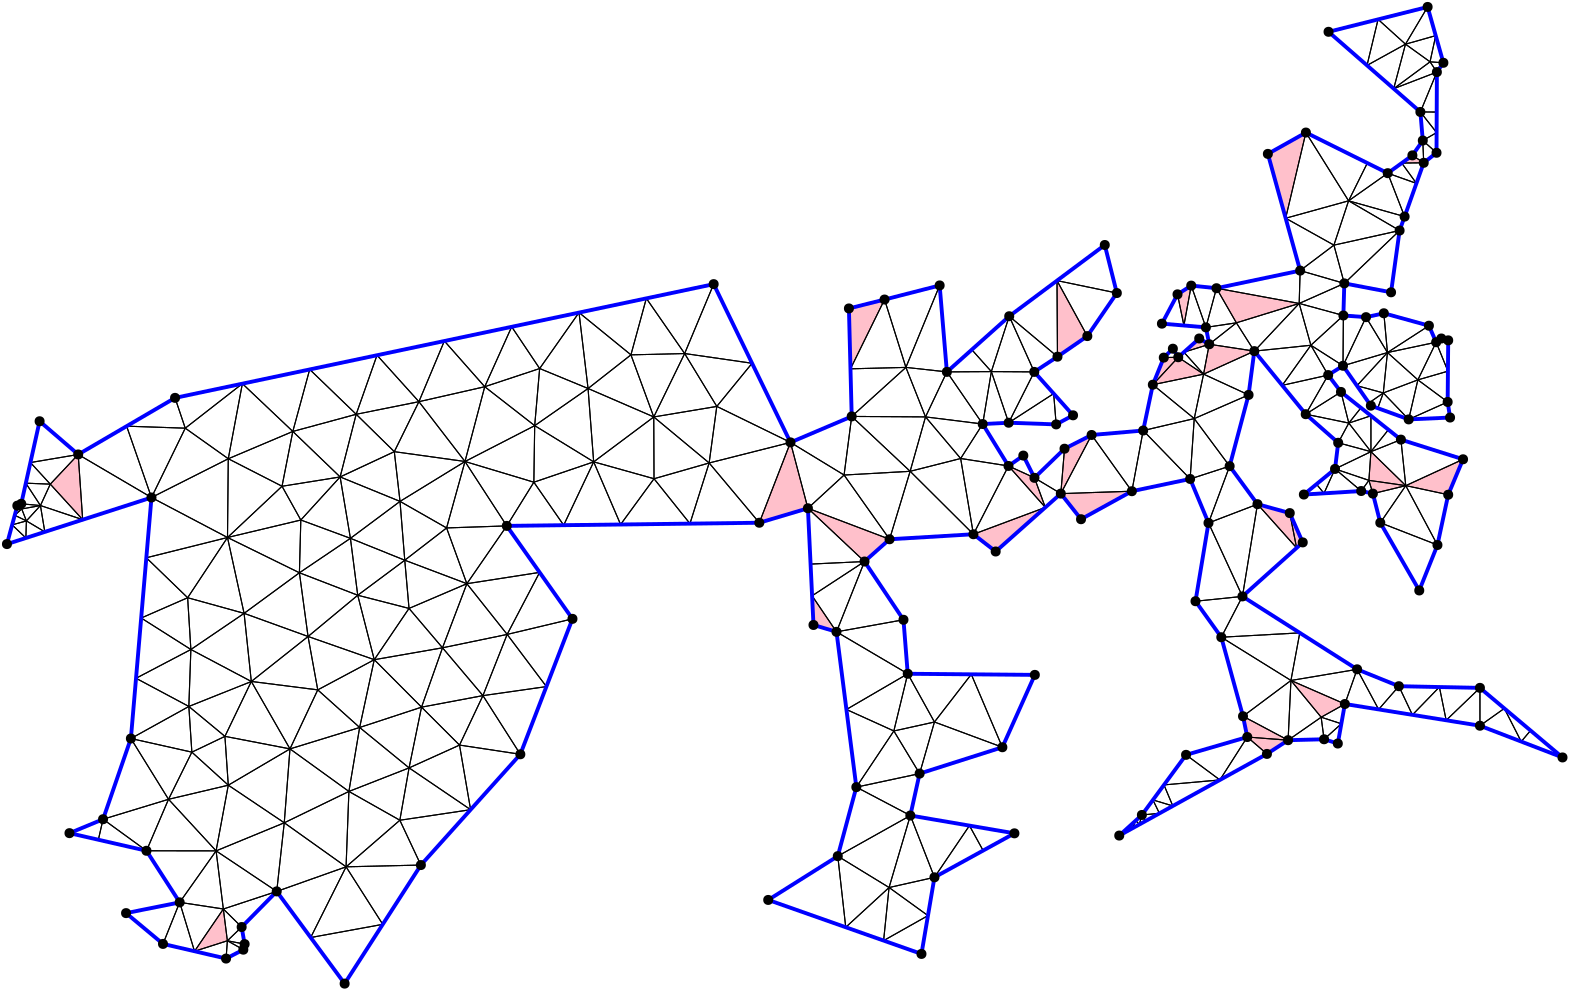 <?xml version="1.0"?>
<!DOCTYPE ipe SYSTEM "ipe.dtd">
<ipe version="70218" creator="Ipe 7.2.29">
<info created="D:20221020151441" modified="D:20250609132606"/>
<ipestyle name="basic">
<symbol name="mark/disk(sx)" transformations="translations">
<path fill="sym-stroke">
0.6 0 0 0.6 0 0 e
</path>
</symbol>
<anglesize name="22.5 deg" value="22.5"/>
<anglesize name="30 deg" value="30"/>
<anglesize name="45 deg" value="45"/>
<anglesize name="60 deg" value="60"/>
<anglesize name="90 deg" value="90"/>
<arrowsize name="large" value="10"/>
<arrowsize name="small" value="5"/>
<arrowsize name="tiny" value="3"/>
<color name="blue" value="0 0 1"/>
<color name="gray" value="0.745"/>
<color name="green" value="0 1 0"/>
<color name="pink" value="1 0.753 0.796"/>
<color name="red" value="1 0 0"/>
<gridsize name="16 pts (~6 mm)" value="16"/>
<gridsize name="32 pts (~12 mm)" value="32"/>
<gridsize name="4 pts" value="4"/>
<gridsize name="8 pts (~3 mm)" value="8"/>
<opacity name="10%" value="0.1"/>
<opacity name="25%" value="0.25"/>
<opacity name="50%" value="0.5"/>
<opacity name="75%" value="0.75"/>
<pen name="fat" value="1.4"/>
<pen name="heavier" value="0.8"/>
<pen name="ultrafat" value="2"/>
<symbolsize name="large" value="5"/>
<symbolsize name="small" value="2"/>
<symbolsize name="tiny" value="1.1"/>
<textsize name="huge" value="\huge"/>
<textsize name="large" value="\large"/>
<textsize name="small" value="\small"/>
<textsize name="tiny" value="	iny"/>
<tiling name="falling" angle="-60" step="4" width="1"/>
<tiling name="rising" angle="30" step="4" width="1"/>
</ipestyle>
<page>
<layer name="hull"/>
<layer name="constraints"/>
<layer name="triangulation"/>
<layer name="obtuse"/>
<layer name="blub"/>
<layer name="problems"/>
<view layers="hull constraints triangulation obtuse blub" active="triangulation"/>
<path layer="obtuse" fill="pink">
432.46 527.086 m
428.519 517.334 l
437.67 527.219 l
</path>
<path fill="pink">
437.403 549.863 m
439.707 538.641 l
442.345 553.002 l
</path>
<path fill="pink">
446.78 521.129 m
437.67 527.219 l
428.519 517.334 l
</path>
<path fill="pink">
404.941 534.834 m
394.02 554.805 l
394.187 527.42 l
</path>
<path fill="pink">
402.67 468.908 m
420.971 478.994 l
395.389 478.126 l
</path>
<path fill="pink">
480.281 458.582 m
477.813 471.113 l
466.191 474.319 l
</path>
<path fill="pink">
298.071 496.561 m
286.849 467.639 l
304.349 472.849 l
</path>
<path fill="pink">
389.809 473.166 m
385.905 483.803 l
376.553 488.078 l
</path>
<path fill="pink">
324.721 453.679 m
333.739 461.695 l
304.349 472.849 l
</path>
<path fill="pink">
305.852 441.339 m
306.353 430.836 l
314.635 428.365 l
</path>
<path fill="pink">
406.477 499.233 m
396.725 494.29 l
395.389 478.126 l
</path>
<path fill="pink">
363.929 463.498 m
371.945 457.286 l
389.809 473.166 l
</path>
<path fill="pink">
439.708 529.041 m
448.824 531.895 l
445.218 533.966 l
</path>
<path fill="pink">
469.931 600.426 m
476.338 577.267 l
483.624 608.107 l
</path>
<path fill="pink">
451.429 552.067 m
458.597 539.614 l
481.205 546.586 l
</path>
<path fill="pink">
526.038 597.219 m
521.964 599.891 l
518.129 597.123 l
</path>
<path fill="pink">
532.384 533.966 m
530.513 532.63 l
534.855 533.298 l
</path>
<path fill="pink">
519.574 480.996 m
507.039 493.228 l
506.304 482.895 l
</path>
<path fill="pink">
465.055 529.424 m
448.824 531.895 l
446.78 521.129 l
</path>
<path fill="pink">
462.517 390.492 m
469.597 384.414 l
477.212 389.357 l
</path>
<path fill="pink">
477.212 389.357 m
460.981 397.973 l
462.517 390.492 l
</path>
<path fill="pink">
41.6489 492.219 m
31.5994 481.533 l
43.2663 468.743 l
</path>
<path fill="pink">
519.574 480.996 m
506.304 482.895 l
507.737 478.126 l
</path>
<path fill="pink">
540.198 490.483 m
519.574 480.996 l
534.855 477.725 l
</path>
<path fill="pink">
95.3555 317.152 m
93.9006 328.586 l
83.5286 313.379 l
</path>
<path fill="pink">
331.935 547.992 m
319.111 544.786 l
319.671 523.049 l
</path>
<path fill="pink">
506.32 510.764 m
507.002 509.786 l
509.495 508.882 l
</path>
<path fill="pink">
482.489 460.559 m
477.813 471.113 l
480.281 458.582 l
</path>
<path fill="pink">
489.114 397.631 m
497.651 402.382 l
478.236 410.856 l
</path>
<path layer="triangulation" stroke="black">
83.5286 313.379 m
94.8836 310.74 l
</path>
<path stroke="black">
94.8836 310.74 m
95.3555 317.152 l
</path>
<path stroke="black">
95.3555 317.152 m
83.5286 313.379 l
</path>
<path stroke="black">
458.597 539.614 m
465.055 529.424 l
</path>
<path stroke="black">
465.055 529.424 m
481.205 546.586 l
</path>
<path stroke="black">
481.205 546.586 m
458.597 539.614 l
</path>
<path stroke="black">
432.46 527.086 m
428.519 517.334 l
</path>
<path stroke="black">
428.519 517.334 m
437.67 527.219 l
</path>
<path stroke="black">
437.67 527.219 m
432.46 527.086 l
</path>
<path stroke="black">
437.403 549.863 m
439.707 538.641 l
</path>
<path stroke="black">
439.707 538.641 m
442.345 553.002 l
</path>
<path stroke="black">
442.345 553.002 m
437.403 549.863 l
</path>
<path stroke="black">
519.574 480.996 m
507.737 478.126 l
</path>
<path stroke="black">
507.737 478.126 m
510.408 467.639 l
</path>
<path stroke="black">
510.408 467.639 m
519.574 480.996 l
</path>
<path stroke="black">
446.78 521.129 m
437.67 527.219 l
</path>
<path stroke="black">
437.67 527.219 m
428.519 517.334 l
</path>
<path stroke="black">
428.519 517.334 m
446.78 521.129 l
</path>
<path stroke="black">
555.051 400.799 m
546.277 408.193 l
</path>
<path stroke="black">
546.277 408.193 m
546.277 394.567 l
</path>
<path stroke="black">
546.277 394.567 m
555.051 400.799 l
</path>
<path stroke="black">
321.782 372.458 m
315.103 347.611 l
</path>
<path stroke="black">
315.103 347.611 m
341.219 362.239 l
</path>
<path stroke="black">
341.219 362.239 m
321.782 372.458 l
</path>
<path stroke="black">
50.5992 360.903 m
66.229 349.548 l
</path>
<path stroke="black">
66.229 349.548 m
74.1679 368.079 l
</path>
<path stroke="black">
74.1679 368.079 m
50.5992 360.903 l
</path>
<path stroke="black">
138.084 343.77 m
165.017 344.405 l
</path>
<path stroke="black">
165.017 344.405 m
157.444 360.543 l
</path>
<path stroke="black">
157.444 360.543 m
138.084 343.77 l
</path>
<path stroke="black">
78.1851 330.979 m
58.8817 327.105 l
</path>
<path stroke="black">
58.8817 327.105 m
72.1737 316.017 l
</path>
<path stroke="black">
72.1737 316.017 m
78.1851 330.979 l
</path>
<path stroke="black">
362.499 358.597 m
341.219 362.239 l
</path>
<path stroke="black">
341.219 362.239 m
349.903 339.996 l
</path>
<path stroke="black">
349.903 339.996 m
362.499 358.597 l
</path>
<path stroke="black">
315.103 347.611 m
333.563 336.322 l
</path>
<path stroke="black">
333.563 336.322 m
341.219 362.239 l
</path>
<path stroke="black">
341.219 362.239 m
315.103 347.611 l
</path>
<path stroke="black">
335.282 392.676 m
340.284 413.269 l
</path>
<path stroke="black">
340.284 413.269 m
318.209 400.411 l
</path>
<path stroke="black">
318.209 400.411 m
335.282 392.676 l
</path>
<path stroke="black">
362.499 358.597 m
349.903 339.996 l
</path>
<path stroke="black">
349.903 339.996 m
367.428 349.633 l
</path>
<path stroke="black">
367.428 349.633 m
362.499 358.597 l
</path>
<path stroke="black">
151.291 323.064 m
138.084 343.77 l
</path>
<path stroke="black">
138.084 343.77 m
125.342 318.322 l
</path>
<path stroke="black">
125.342 318.322 m
151.291 323.064 l
</path>
<path stroke="black">
321.782 372.458 m
341.219 362.239 l
</path>
<path stroke="black">
341.219 362.239 m
344.559 377.334 l
</path>
<path stroke="black">
344.559 377.334 m
321.782 372.458 l
</path>
<path stroke="black">
359.335 490.768 m
341.149 486.161 l
</path>
<path stroke="black">
341.149 486.161 m
363.929 463.498 l
</path>
<path stroke="black">
363.929 463.498 m
359.335 490.768 l
</path>
<path stroke="black">
404.941 534.834 m
394.02 554.805 l
</path>
<path stroke="black">
394.02 554.805 m
394.187 527.42 l
</path>
<path stroke="black">
394.187 527.42 m
404.941 534.834 l
</path>
<path stroke="black">
216.428 466.76 m
205.686 482.231 l
</path>
<path stroke="black">
205.686 482.231 m
195.943 466.504 l
</path>
<path stroke="black">
195.943 466.504 m
216.428 466.76 l
</path>
<path stroke="black">
370.388 522.051 m
376.62 503.641 l
</path>
<path stroke="black">
376.62 503.641 m
385.838 521.943 l
</path>
<path stroke="black">
385.838 521.943 m
370.388 522.051 l
</path>
<path stroke="black">
402.67 468.908 m
420.971 478.994 l
</path>
<path stroke="black">
420.971 478.994 m
395.389 478.126 l
</path>
<path stroke="black">
395.389 478.126 m
402.67 468.908 l
</path>
<path stroke="black">
367.269 503.174 m
376.62 503.641 l
</path>
<path stroke="black">
376.62 503.641 m
370.388 522.051 l
</path>
<path stroke="black">
370.388 522.051 m
367.269 503.174 l
</path>
<path stroke="black">
428.519 517.334 m
425.046 500.836 l
</path>
<path stroke="black">
425.046 500.836 m
443.429 505.129 l
</path>
<path stroke="black">
443.429 505.129 m
428.519 517.334 l
</path>
<path stroke="black">
420.971 478.994 m
406.477 499.233 l
</path>
<path stroke="black">
406.477 499.233 m
395.389 478.126 l
</path>
<path stroke="black">
395.389 478.126 m
420.971 478.994 l
</path>
<path stroke="black">
346.686 505.743 m
354.378 521.943 l
</path>
<path stroke="black">
354.378 521.943 m
339.626 523.563 l
</path>
<path stroke="black">
339.626 523.563 m
346.686 505.743 l
</path>
<path stroke="black">
442.345 553.002 m
447.622 537.973 l
</path>
<path stroke="black">
447.622 537.973 m
451.429 552.067 l
</path>
<path stroke="black">
451.429 552.067 m
442.345 553.002 l
</path>
<path stroke="black">
448.824 531.895 m
465.055 529.424 l
</path>
<path stroke="black">
465.055 529.424 m
458.597 539.614 l
</path>
<path stroke="black">
458.597 539.614 m
448.824 531.895 l
</path>
<path stroke="black">
481.205 546.586 m
485.415 531.543 l
</path>
<path stroke="black">
485.415 531.543 m
497.116 542.248 l
</path>
<path stroke="black">
497.116 542.248 m
481.205 546.586 l
</path>
<path stroke="black">
530.357 642.999 m
519.474 639.926 l
</path>
<path stroke="black">
519.474 639.926 m
528.313 633.569 l
</path>
<path stroke="black">
528.313 633.569 m
530.357 642.999 l
</path>
<path stroke="black">
506.304 482.895 m
503.529 479.061 l
</path>
<path stroke="black">
503.529 479.061 m
507.737 478.126 l
</path>
<path stroke="black">
507.737 478.126 m
506.304 482.895 l
</path>
<path stroke="black">
512.983 528.916 m
523.931 519.071 l
</path>
<path stroke="black">
523.931 519.071 m
530.513 532.63 l
</path>
<path stroke="black">
530.513 532.63 m
512.983 528.916 l
</path>
<path stroke="black">
480.281 458.582 m
477.813 471.113 l
</path>
<path stroke="black">
477.813 471.113 m
466.191 474.319 l
</path>
<path stroke="black">
466.191 474.319 m
480.281 458.582 l
</path>
<path stroke="black">
420.971 478.994 m
425.046 500.836 l
</path>
<path stroke="black">
425.046 500.836 m
406.477 499.233 l
</path>
<path stroke="black">
406.477 499.233 m
420.971 478.994 l
</path>
<path stroke="black">
466.191 474.319 m
448.557 467.573 l
</path>
<path stroke="black">
448.557 467.573 m
460.781 441.122 l
</path>
<path stroke="black">
460.781 441.122 m
466.191 474.319 l
</path>
<path stroke="black">
48.9076 353.513 m
50.5992 360.903 l
</path>
<path stroke="black">
50.5992 360.903 m
38.5095 355.893 l
</path>
<path stroke="black">
38.5095 355.893 m
48.9076 353.513 l
</path>
<path stroke="black">
81.0495 440.646 m
64.3254 433.341 l
</path>
<path stroke="black">
64.3254 433.341 m
82.213 422.004 l
</path>
<path stroke="black">
82.213 422.004 m
81.0495 440.646 l
</path>
<path stroke="black">
103.974 410.495 m
117.89 386.222 l
</path>
<path stroke="black">
117.89 386.222 m
127.89 407.469 l
</path>
<path stroke="black">
127.89 407.469 m
103.974 410.495 l
</path>
<path stroke="black">
298.071 496.561 m
286.849 467.639 l
</path>
<path stroke="black">
286.849 467.639 m
304.349 472.849 l
</path>
<path stroke="black">
304.349 472.849 m
298.071 496.561 l
</path>
<path stroke="black">
91.2936 349.515 m
95.6845 373.16 l
</path>
<path stroke="black">
95.6845 373.16 m
74.1679 368.079 l
</path>
<path stroke="black">
74.1679 368.079 m
91.2936 349.515 l
</path>
<path stroke="black">
66.229 349.548 m
91.2936 349.515 l
</path>
<path stroke="black">
91.2936 349.515 m
74.1679 368.079 l
</path>
<path stroke="black">
74.1679 368.079 m
66.229 349.548 l
</path>
<path stroke="black">
91.2936 349.515 m
93.9006 328.586 l
</path>
<path stroke="black">
93.9006 328.586 m
113.118 334.92 l
</path>
<path stroke="black">
113.118 334.92 m
91.2936 349.515 l
</path>
<path stroke="black">
101.563 315.95 m
100.494 322.095 l
</path>
<path stroke="black">
100.494 322.095 m
95.3555 317.152 l
</path>
<path stroke="black">
95.3555 317.152 m
101.563 315.95 l
</path>
<path stroke="black">
101.563 315.95 m
95.3555 317.152 l
</path>
<path stroke="black">
95.3555 317.152 m
101.095 313.947 l
</path>
<path stroke="black">
101.095 313.947 m
101.563 315.95 l
</path>
<path stroke="black">
103.974 410.495 m
127.89 407.469 l
</path>
<path stroke="black">
127.89 407.469 m
124.397 426.69 l
</path>
<path stroke="black">
124.397 426.69 m
103.974 410.495 l
</path>
<path stroke="black">
317.969 322.013 m
315.103 347.611 l
</path>
<path stroke="black">
315.103 347.611 m
290.055 331.847 l
</path>
<path stroke="black">
290.055 331.847 m
317.969 322.013 l
</path>
<path stroke="black">
452.655 375.049 m
462.517 390.492 l
</path>
<path stroke="black">
462.517 390.492 m
440.475 384.08 l
</path>
<path stroke="black">
440.475 384.08 m
452.655 375.049 l
</path>
<path stroke="black">
453.166 426.427 m
460.781 441.122 l
</path>
<path stroke="black">
460.781 441.122 m
443.882 439.385 l
</path>
<path stroke="black">
443.882 439.385 m
453.166 426.427 l
</path>
<path stroke="black">
331.598 317.212 m
345.227 312.41 l
</path>
<path stroke="black">
345.227 312.41 m
347.565 326.203 l
</path>
<path stroke="black">
347.565 326.203 m
331.598 317.212 l
</path>
<path stroke="black">
305.308 452.753 m
305.852 441.339 l
</path>
<path stroke="black">
305.852 441.339 m
324.721 453.679 l
</path>
<path stroke="black">
324.721 453.679 m
305.308 452.753 l
</path>
<path stroke="black">
363.161 413.069 m
374.349 386.819 l
</path>
<path stroke="black">
374.349 386.819 m
386.038 412.868 l
</path>
<path stroke="black">
386.038 412.868 m
363.161 413.069 l
</path>
<path stroke="black">
363.161 413.069 m
349.899 395.903 l
</path>
<path stroke="black">
349.899 395.903 m
374.349 386.819 l
</path>
<path stroke="black">
374.349 386.819 m
363.161 413.069 l
</path>
<path stroke="black">
340.284 413.269 m
314.635 428.365 l
</path>
<path stroke="black">
314.635 428.365 m
318.209 400.411 l
</path>
<path stroke="black">
318.209 400.411 m
340.284 413.269 l
</path>
<path stroke="black">
341.149 486.161 m
346.686 505.743 l
</path>
<path stroke="black">
346.686 505.743 m
320.113 505.912 l
</path>
<path stroke="black">
320.113 505.912 m
341.149 486.161 l
</path>
<path stroke="black">
389.809 473.166 m
385.905 483.803 l
</path>
<path stroke="black">
385.905 483.803 m
376.553 488.078 l
</path>
<path stroke="black">
376.553 488.078 m
389.809 473.166 l
</path>
<path stroke="black">
324.721 453.679 m
333.739 461.695 l
</path>
<path stroke="black">
333.739 461.695 m
304.349 472.849 l
</path>
<path stroke="black">
304.349 472.849 m
324.721 453.679 l
</path>
<path stroke="black">
305.308 452.753 m
324.721 453.679 l
</path>
<path stroke="black">
324.721 453.679 m
304.349 472.849 l
</path>
<path stroke="black">
304.349 472.849 m
305.308 452.753 l
</path>
<path stroke="black">
305.852 441.339 m
306.353 430.836 l
</path>
<path stroke="black">
306.353 430.836 m
314.635 428.365 l
</path>
<path stroke="black">
314.635 428.365 m
305.852 441.339 l
</path>
<path stroke="black">
338.748 432.706 m
314.635 428.365 l
</path>
<path stroke="black">
314.635 428.365 m
340.284 413.269 l
</path>
<path stroke="black">
340.284 413.269 m
338.748 432.706 l
</path>
<path stroke="black">
338.748 432.706 m
324.721 453.679 l
</path>
<path stroke="black">
324.721 453.679 m
314.635 428.365 l
</path>
<path stroke="black">
314.635 428.365 m
338.748 432.706 l
</path>
<path stroke="black">
335.282 392.676 m
318.209 400.411 l
</path>
<path stroke="black">
318.209 400.411 m
321.782 372.458 l
</path>
<path stroke="black">
321.782 372.458 m
335.282 392.676 l
</path>
<path stroke="black">
160.747 436.795 m
181.569 445.695 l
</path>
<path stroke="black">
181.569 445.695 m
159.216 454.145 l
</path>
<path stroke="black">
159.216 454.145 m
160.747 436.795 l
</path>
<path stroke="black">
81.0495 440.646 m
82.213 422.004 l
</path>
<path stroke="black">
82.213 422.004 m
101.374 435.018 l
</path>
<path stroke="black">
101.374 435.018 m
81.0495 440.646 l
</path>
<path stroke="black">
205.988 502.588 m
188.002 516.606 l
</path>
<path stroke="black">
188.002 516.606 m
180.892 489.684 l
</path>
<path stroke="black">
180.892 489.684 m
205.988 502.588 l
</path>
<path stroke="black">
341.149 486.161 m
317.365 484.815 l
</path>
<path stroke="black">
317.365 484.815 m
333.739 461.695 l
</path>
<path stroke="black">
333.739 461.695 m
341.149 486.161 l
</path>
<path stroke="black">
268.791 489.162 m
286.849 467.639 l
</path>
<path stroke="black">
286.849 467.639 m
298.071 496.561 l
</path>
<path stroke="black">
298.071 496.561 m
268.791 489.162 l
</path>
<path stroke="black">
268.791 489.162 m
261.882 467.327 l
</path>
<path stroke="black">
261.882 467.327 m
286.849 467.639 l
</path>
<path stroke="black">
286.849 467.639 m
268.791 489.162 l
</path>
<path stroke="black">
31.5994 481.533 m
28.0575 473.832 l
</path>
<path stroke="black">
28.0575 473.832 m
43.2663 468.743 l
</path>
<path stroke="black">
43.2663 468.743 m
31.5994 481.533 l
</path>
<path stroke="black">
23.002 468.303 m
29.6331 464.351 l
</path>
<path stroke="black">
29.6331 464.351 m
28.0575 473.832 l
</path>
<path stroke="black">
28.0575 473.832 m
23.002 468.303 l
</path>
<path stroke="black">
24.4494 489.314 m
31.5994 481.533 l
</path>
<path stroke="black">
31.5994 481.533 m
41.6489 492.219 l
</path>
<path stroke="black">
41.6489 492.219 m
24.4494 489.314 l
</path>
<path stroke="black">
59.0821 502.406 m
68.0324 476.723 l
</path>
<path stroke="black">
68.0324 476.723 m
80.1904 501.681 l
</path>
<path stroke="black">
80.1904 501.681 m
59.0821 502.406 l
</path>
<path stroke="black">
100.753 517.71 m
76.5153 512.592 l
</path>
<path stroke="black">
76.5153 512.592 m
80.1904 501.681 l
</path>
<path stroke="black">
80.1904 501.681 m
100.753 517.71 l
</path>
<path stroke="black">
271.546 509.52 m
284.244 525.049 l
</path>
<path stroke="black">
284.244 525.049 m
259.968 528.548 l
</path>
<path stroke="black">
259.968 528.548 m
271.546 509.52 l
</path>
<path stroke="black">
351.773 553.069 m
331.935 547.992 l
</path>
<path stroke="black">
331.935 547.992 m
339.626 523.563 l
</path>
<path stroke="black">
339.626 523.563 m
351.773 553.069 l
</path>
<path stroke="black">
339.626 523.563 m
320.113 505.912 l
</path>
<path stroke="black">
320.113 505.912 m
346.686 505.743 l
</path>
<path stroke="black">
346.686 505.743 m
339.626 523.563 l
</path>
<path stroke="black">
298.071 496.561 m
304.349 472.849 l
</path>
<path stroke="black">
304.349 472.849 m
317.365 484.815 l
</path>
<path stroke="black">
317.365 484.815 m
298.071 496.561 l
</path>
<path stroke="black">
385.838 521.943 m
394.187 527.42 l
</path>
<path stroke="black">
394.187 527.42 m
376.821 541.981 l
</path>
<path stroke="black">
376.821 541.981 m
385.838 521.943 l
</path>
<path stroke="black">
376.62 503.641 m
393.719 503.04 l
</path>
<path stroke="black">
393.719 503.04 m
392.818 514.128 l
</path>
<path stroke="black">
392.818 514.128 m
376.62 503.641 l
</path>
<path stroke="black">
370.388 522.051 m
385.838 521.943 l
</path>
<path stroke="black">
385.838 521.943 m
376.821 541.981 l
</path>
<path stroke="black">
376.821 541.981 m
370.388 522.051 l
</path>
<path stroke="black">
394.02 554.805 m
404.941 534.834 l
</path>
<path stroke="black">
404.941 534.834 m
415.561 550.33 l
</path>
<path stroke="black">
415.561 550.33 m
394.02 554.805 l
</path>
<path stroke="black">
392.818 514.128 m
393.719 503.04 l
</path>
<path stroke="black">
393.719 503.04 m
399.798 506.313 l
</path>
<path stroke="black">
399.798 506.313 m
392.818 514.128 l
</path>
<path stroke="black">
456.172 488.011 m
443.429 505.129 l
</path>
<path stroke="black">
443.429 505.129 m
441.945 483.403 l
</path>
<path stroke="black">
441.945 483.403 m
456.172 488.011 l
</path>
<path stroke="black">
406.477 499.233 m
396.725 494.29 l
</path>
<path stroke="black">
396.725 494.29 m
395.389 478.126 l
</path>
<path stroke="black">
395.389 478.126 m
406.477 499.233 l
</path>
<path stroke="black">
385.905 483.803 m
381.897 491.819 l
</path>
<path stroke="black">
381.897 491.819 m
376.553 488.078 l
</path>
<path stroke="black">
376.553 488.078 m
385.905 483.803 l
</path>
<path stroke="black">
346.686 505.743 m
359.335 490.768 l
</path>
<path stroke="black">
359.335 490.768 m
367.269 503.174 l
</path>
<path stroke="black">
367.269 503.174 m
346.686 505.743 l
</path>
<path stroke="black">
363.929 463.498 m
371.945 457.286 l
</path>
<path stroke="black">
371.945 457.286 m
389.809 473.166 l
</path>
<path stroke="black">
389.809 473.166 m
363.929 463.498 l
</path>
<path stroke="black">
363.929 463.498 m
389.809 473.166 l
</path>
<path stroke="black">
389.809 473.166 m
376.553 488.078 l
</path>
<path stroke="black">
376.553 488.078 m
363.929 463.498 l
</path>
<path stroke="black">
395.389 478.126 m
396.725 494.29 l
</path>
<path stroke="black">
396.725 494.29 m
385.905 483.803 l
</path>
<path stroke="black">
385.905 483.803 m
395.389 478.126 l
</path>
<path stroke="black">
441.945 483.403 m
425.046 500.836 l
</path>
<path stroke="black">
425.046 500.836 m
420.971 478.994 l
</path>
<path stroke="black">
420.971 478.994 m
441.945 483.403 l
</path>
<path stroke="black">
435.733 530.292 m
432.46 527.086 l
</path>
<path stroke="black">
432.46 527.086 m
437.67 527.219 l
</path>
<path stroke="black">
437.67 527.219 m
435.733 530.292 l
</path>
<path stroke="black">
496.248 514.729 m
491.639 520.807 l
</path>
<path stroke="black">
491.639 520.807 m
483.557 506.714 l
</path>
<path stroke="black">
483.557 506.714 m
496.248 514.729 l
</path>
<path stroke="black">
496.983 524.147 m
497.116 542.248 l
</path>
<path stroke="black">
497.116 542.248 m
485.415 531.543 l
</path>
<path stroke="black">
485.415 531.543 m
496.983 524.147 l
</path>
<path stroke="black">
507.039 493.228 m
513.331 501.137 l
</path>
<path stroke="black">
513.331 501.137 m
507.035 506.146 l
</path>
<path stroke="black">
507.035 506.146 m
507.039 493.228 l
</path>
<path stroke="black">
523.931 519.071 m
534.655 511.122 l
</path>
<path stroke="black">
534.655 511.122 m
534.755 522.21 l
</path>
<path stroke="black">
534.755 522.21 m
523.931 519.071 l
</path>
<path stroke="black">
505.265 541.647 m
497.116 542.248 l
</path>
<path stroke="black">
497.116 542.248 m
496.983 524.147 l
</path>
<path stroke="black">
496.983 524.147 m
505.265 541.647 l
</path>
<path stroke="black">
481.205 546.586 m
481.553 558.412 l
</path>
<path stroke="black">
481.553 558.412 m
451.429 552.067 l
</path>
<path stroke="black">
451.429 552.067 m
481.205 546.586 l
</path>
<path stroke="black">
446.78 521.129 m
428.519 517.334 l
</path>
<path stroke="black">
428.519 517.334 m
443.429 505.129 l
</path>
<path stroke="black">
443.429 505.129 m
446.78 521.129 l
</path>
<path stroke="black">
439.708 529.041 m
448.824 531.895 l
</path>
<path stroke="black">
448.824 531.895 m
445.218 533.966 l
</path>
<path stroke="black">
445.218 533.966 m
439.708 529.041 l
</path>
<path stroke="black">
439.708 529.041 m
437.67 527.219 l
</path>
<path stroke="black">
437.67 527.219 m
446.78 521.129 l
</path>
<path stroke="black">
446.78 521.129 m
439.708 529.041 l
</path>
<path stroke="black">
431.792 539.309 m
439.707 538.641 l
</path>
<path stroke="black">
439.707 538.641 m
437.403 549.863 l
</path>
<path stroke="black">
437.403 549.863 m
431.792 539.309 l
</path>
<path stroke="black">
469.931 600.426 m
476.338 577.267 l
</path>
<path stroke="black">
476.338 577.267 m
483.624 608.107 l
</path>
<path stroke="black">
483.624 608.107 m
469.931 600.426 l
</path>
<path stroke="black">
493.711 567.579 m
481.553 558.412 l
</path>
<path stroke="black">
481.553 558.412 m
497.45 553.803 l
</path>
<path stroke="black">
497.45 553.803 m
493.711 567.579 l
</path>
<path stroke="black">
451.429 552.067 m
458.597 539.614 l
</path>
<path stroke="black">
458.597 539.614 m
481.205 546.586 l
</path>
<path stroke="black">
481.205 546.586 m
451.429 552.067 l
</path>
<path stroke="black">
496.983 524.147 m
512.983 528.916 l
</path>
<path stroke="black">
512.983 528.916 m
505.265 541.647 l
</path>
<path stroke="black">
505.265 541.647 m
496.983 524.147 l
</path>
<path stroke="black">
497.45 553.803 m
481.553 558.412 l
</path>
<path stroke="black">
481.553 558.412 m
481.205 546.586 l
</path>
<path stroke="black">
481.205 546.586 m
497.45 553.803 l
</path>
<path stroke="black">
476.338 577.267 m
498.989 583.533 l
</path>
<path stroke="black">
498.989 583.533 m
483.624 608.107 l
</path>
<path stroke="black">
483.624 608.107 m
476.338 577.267 l
</path>
<path stroke="black">
526.038 597.219 m
521.964 599.891 l
</path>
<path stroke="black">
521.964 599.891 m
518.129 597.123 l
</path>
<path stroke="black">
518.129 597.123 m
526.038 597.219 l
</path>
<path stroke="black">
523.407 589.811 m
513.08 593.479 l
</path>
<path stroke="black">
513.08 593.479 m
519.158 577.849 l
</path>
<path stroke="black">
519.158 577.849 m
523.407 589.811 l
</path>
<path stroke="black">
526.038 597.219 m
525.704 605.235 l
</path>
<path stroke="black">
525.704 605.235 m
521.964 599.891 l
</path>
<path stroke="black">
521.964 599.891 m
526.038 597.219 l
</path>
<path stroke="black">
530.68 608.09 m
530.714 615.494 l
</path>
<path stroke="black">
530.714 615.494 m
524.836 615.521 l
</path>
<path stroke="black">
524.836 615.521 m
530.68 608.09 l
</path>
<path stroke="black">
524.836 615.521 m
525.704 605.235 l
</path>
<path stroke="black">
525.704 605.235 m
530.68 608.09 l
</path>
<path stroke="black">
530.68 608.09 m
524.836 615.521 l
</path>
<path stroke="black">
530.714 615.494 m
530.781 629.882 l
</path>
<path stroke="black">
530.781 629.882 m
524.836 615.521 l
</path>
<path stroke="black">
524.836 615.521 m
530.714 615.494 l
</path>
<path stroke="black">
530.647 600.826 m
525.704 605.235 l
</path>
<path stroke="black">
525.704 605.235 m
526.038 597.219 l
</path>
<path stroke="black">
526.038 597.219 m
530.647 600.826 l
</path>
<path stroke="black">
523.407 589.811 m
518.129 597.123 l
</path>
<path stroke="black">
518.129 597.123 m
513.08 593.479 l
</path>
<path stroke="black">
513.08 593.479 m
523.407 589.811 l
</path>
<path stroke="black">
513.08 593.479 m
498.989 583.533 l
</path>
<path stroke="black">
498.989 583.533 m
519.158 577.849 l
</path>
<path stroke="black">
519.158 577.849 m
513.08 593.479 l
</path>
<path stroke="black">
493.711 567.579 m
497.45 553.803 l
</path>
<path stroke="black">
497.45 553.803 m
517.355 572.84 l
</path>
<path stroke="black">
517.355 572.84 m
493.711 567.579 l
</path>
<path stroke="black">
514.282 550.597 m
517.355 572.84 l
</path>
<path stroke="black">
517.355 572.84 m
497.45 553.803 l
</path>
<path stroke="black">
497.45 553.803 m
514.282 550.597 l
</path>
<path stroke="black">
501.992 516.967 m
512.983 528.916 l
</path>
<path stroke="black">
512.983 528.916 m
496.983 524.147 l
</path>
<path stroke="black">
496.983 524.147 m
501.992 516.967 l
</path>
<path stroke="black">
532.384 533.966 m
530.513 532.63 l
</path>
<path stroke="black">
530.513 532.63 m
534.855 533.298 l
</path>
<path stroke="black">
534.855 533.298 m
532.384 533.966 l
</path>
<path stroke="black">
527.908 538.574 m
511.677 543.05 l
</path>
<path stroke="black">
511.677 543.05 m
512.983 528.916 l
</path>
<path stroke="black">
512.983 528.916 m
527.908 538.574 l
</path>
<path stroke="black">
520.628 504.844 m
535.523 505.511 l
</path>
<path stroke="black">
535.523 505.511 m
534.655 511.122 l
</path>
<path stroke="black">
534.655 511.122 m
520.628 504.844 l
</path>
<path stroke="black">
534.855 477.725 m
519.574 480.996 l
</path>
<path stroke="black">
519.574 480.996 m
530.981 459.624 l
</path>
<path stroke="black">
530.981 459.624 m
534.855 477.725 l
</path>
<path stroke="black">
517.823 497.563 m
519.574 480.996 l
</path>
<path stroke="black">
519.574 480.996 m
540.198 490.483 l
</path>
<path stroke="black">
540.198 490.483 m
517.823 497.563 l
</path>
<path stroke="black">
496.382 395.268 m
489.114 397.631 l
</path>
<path stroke="black">
489.114 397.631 m
490.17 389.691 l
</path>
<path stroke="black">
490.17 389.691 m
496.382 395.268 l
</path>
<path stroke="black">
519.574 480.996 m
507.039 493.228 l
</path>
<path stroke="black">
507.039 493.228 m
506.304 482.895 l
</path>
<path stroke="black">
506.304 482.895 m
519.574 480.996 l
</path>
<path stroke="black">
519.574 480.996 m
510.408 467.639 l
</path>
<path stroke="black">
510.408 467.639 m
530.981 459.624 l
</path>
<path stroke="black">
530.981 459.624 m
519.574 480.996 l
</path>
<path stroke="black">
523.931 519.071 m
520.628 504.844 l
</path>
<path stroke="black">
520.628 504.844 m
534.655 511.122 l
</path>
<path stroke="black">
534.655 511.122 m
523.931 519.071 l
</path>
<path stroke="black">
511.485 514.368 m
520.628 504.844 l
</path>
<path stroke="black">
520.628 504.844 m
523.931 519.071 l
</path>
<path stroke="black">
523.931 519.071 m
511.485 514.368 l
</path>
<path stroke="black">
499.068 503.518 m
483.557 506.714 l
</path>
<path stroke="black">
483.557 506.714 m
495.246 496.427 l
</path>
<path stroke="black">
495.246 496.427 m
499.068 503.518 l
</path>
<path stroke="black">
456.172 488.011 m
441.945 483.403 l
</path>
<path stroke="black">
441.945 483.403 m
448.557 467.573 l
</path>
<path stroke="black">
448.557 467.573 m
456.172 488.011 l
</path>
<path stroke="black">
465.055 529.424 m
448.824 531.895 l
</path>
<path stroke="black">
448.824 531.895 m
446.78 521.129 l
</path>
<path stroke="black">
446.78 521.129 m
465.055 529.424 l
</path>
<path stroke="black">
443.429 505.129 m
425.046 500.836 l
</path>
<path stroke="black">
425.046 500.836 m
441.945 483.403 l
</path>
<path stroke="black">
441.945 483.403 m
443.429 505.129 l
</path>
<path stroke="black">
480.281 458.582 m
466.191 474.319 l
</path>
<path stroke="black">
466.191 474.319 m
460.781 441.122 l
</path>
<path stroke="black">
460.781 441.122 m
480.281 458.582 l
</path>
<path stroke="black">
460.781 441.122 m
448.557 467.573 l
</path>
<path stroke="black">
448.557 467.573 m
443.882 439.385 l
</path>
<path stroke="black">
443.882 439.385 m
460.781 441.122 l
</path>
<path stroke="black">
466.191 474.319 m
456.172 488.011 l
</path>
<path stroke="black">
456.172 488.011 m
448.557 467.573 l
</path>
<path stroke="black">
448.557 467.573 m
466.191 474.319 l
</path>
<path stroke="black">
487.435 481.526 m
482.889 477.792 l
</path>
<path stroke="black">
482.889 477.792 m
490.137 478.238 l
</path>
<path stroke="black">
490.137 478.238 m
487.435 481.526 l
</path>
<path stroke="black">
506.304 482.895 m
494.111 487.01 l
</path>
<path stroke="black">
494.111 487.01 m
503.529 479.061 l
</path>
<path stroke="black">
503.529 479.061 m
506.304 482.895 l
</path>
<path stroke="black">
422.376 360.435 m
423.661 359.022 l
</path>
<path stroke="black">
423.661 359.022 m
424.578 362.439 l
</path>
<path stroke="black">
424.578 362.439 m
422.376 360.435 l
</path>
<path stroke="black">
460.981 397.973 m
478.236 410.856 l
</path>
<path stroke="black">
478.236 410.856 m
453.166 426.427 l
</path>
<path stroke="black">
453.166 426.427 m
460.981 397.973 l
</path>
<path stroke="black">
462.517 390.492 m
469.597 384.414 l
</path>
<path stroke="black">
469.597 384.414 m
477.212 389.357 l
</path>
<path stroke="black">
477.212 389.357 m
462.517 390.492 l
</path>
<path stroke="black">
478.236 410.856 m
477.212 389.357 l
</path>
<path stroke="black">
477.212 389.357 m
489.114 397.631 l
</path>
<path stroke="black">
489.114 397.631 m
478.236 410.856 l
</path>
<path stroke="black">
428.552 367.849 m
430.892 363.019 l
</path>
<path stroke="black">
430.892 363.019 m
435.713 365.684 l
</path>
<path stroke="black">
435.713 365.684 m
428.552 367.849 l
</path>
<path stroke="black">
477.212 389.357 m
460.981 397.973 l
</path>
<path stroke="black">
460.981 397.973 m
462.517 390.492 l
</path>
<path stroke="black">
462.517 390.492 m
477.212 389.357 l
</path>
<path stroke="black">
424.578 362.439 m
425.81 360.21 l
</path>
<path stroke="black">
425.81 360.21 m
430.892 363.019 l
</path>
<path stroke="black">
430.892 363.019 m
424.578 362.439 l
</path>
<path stroke="black">
495.113 388.155 m
496.382 395.268 l
</path>
<path stroke="black">
496.382 395.268 m
490.17 389.691 l
</path>
<path stroke="black">
490.17 389.691 m
495.113 388.155 l
</path>
<path stroke="black">
478.236 410.856 m
481.42 427.997 l
</path>
<path stroke="black">
481.42 427.997 m
453.166 426.427 l
</path>
<path stroke="black">
453.166 426.427 m
478.236 410.856 l
</path>
<path stroke="black">
509.807 400.428 m
502.059 414.872 l
</path>
<path stroke="black">
502.059 414.872 m
497.651 402.382 l
</path>
<path stroke="black">
497.651 402.382 m
509.807 400.428 l
</path>
<path stroke="black">
496.382 395.268 m
497.651 402.382 l
</path>
<path stroke="black">
497.651 402.382 m
489.114 397.631 l
</path>
<path stroke="black">
489.114 397.631 m
496.382 395.268 l
</path>
<path stroke="black">
502.059 414.872 m
481.42 427.997 l
</path>
<path stroke="black">
481.42 427.997 m
478.236 410.856 l
</path>
<path stroke="black">
478.236 410.856 m
502.059 414.872 l
</path>
<path stroke="black">
509.807 400.428 m
517.088 408.794 l
</path>
<path stroke="black">
517.088 408.794 m
502.059 414.872 l
</path>
<path stroke="black">
502.059 414.872 m
509.807 400.428 l
</path>
<path stroke="black">
530.981 459.624 m
510.408 467.639 l
</path>
<path stroke="black">
510.408 467.639 m
524.435 443.26 l
</path>
<path stroke="black">
524.435 443.26 m
530.981 459.624 l
</path>
<path stroke="black">
521.964 398.474 m
517.088 408.794 l
</path>
<path stroke="black">
517.088 408.794 m
509.807 400.428 l
</path>
<path stroke="black">
509.807 400.428 m
521.964 398.474 l
</path>
<path stroke="black">
121.287 449.628 m
142.282 441.537 l
</path>
<path stroke="black">
142.282 441.537 m
139.65 462.027 l
</path>
<path stroke="black">
139.65 462.027 m
121.287 449.628 l
</path>
<path stroke="black">
138.084 343.77 m
115.831 359.623 l
</path>
<path stroke="black">
115.831 359.623 m
113.118 334.92 l
</path>
<path stroke="black">
113.118 334.92 m
138.084 343.77 l
</path>
<path stroke="black">
207.765 449.772 m
181.569 445.695 l
</path>
<path stroke="black">
181.569 445.695 m
196.073 427.44 l
</path>
<path stroke="black">
196.073 427.44 m
207.765 449.772 l
</path>
<path stroke="black">
41.6489 492.219 m
31.5994 481.533 l
</path>
<path stroke="black">
31.5994 481.533 m
43.2663 468.743 l
</path>
<path stroke="black">
43.2663 468.743 m
41.6489 492.219 l
</path>
<path stroke="black">
135.945 484.128 m
115.028 480.774 l
</path>
<path stroke="black">
115.028 480.774 m
121.792 468.621 l
</path>
<path stroke="black">
121.792 468.621 m
135.945 484.128 l
</path>
<path stroke="black">
180.892 489.684 m
195.943 466.504 l
</path>
<path stroke="black">
195.943 466.504 m
205.686 482.231 l
</path>
<path stroke="black">
205.686 482.231 m
180.892 489.684 l
</path>
<path stroke="black">
271.546 509.52 m
248.852 505.725 l
</path>
<path stroke="black">
248.852 505.725 m
268.791 489.162 l
</path>
<path stroke="black">
268.791 489.162 m
271.546 509.52 l
</path>
<path stroke="black">
180.892 489.684 m
157.505 475.326 l
</path>
<path stroke="black">
157.505 475.326 m
174.27 465.768 l
</path>
<path stroke="black">
174.27 465.768 m
180.892 489.684 l
</path>
<path stroke="black">
447.622 537.973 m
458.597 539.614 l
</path>
<path stroke="black">
458.597 539.614 m
451.429 552.067 l
</path>
<path stroke="black">
451.429 552.067 m
447.622 537.973 l
</path>
<path stroke="black">
447.622 537.973 m
448.824 531.895 l
</path>
<path stroke="black">
448.824 531.895 m
458.597 539.614 l
</path>
<path stroke="black">
458.597 539.614 m
447.622 537.973 l
</path>
<path stroke="black">
491.639 520.807 m
475.097 517.098 l
</path>
<path stroke="black">
475.097 517.098 m
483.557 506.714 l
</path>
<path stroke="black">
483.557 506.714 m
491.639 520.807 l
</path>
<path stroke="black">
485.415 531.543 m
481.205 546.586 l
</path>
<path stroke="black">
481.205 546.586 m
465.055 529.424 l
</path>
<path stroke="black">
465.055 529.424 m
485.415 531.543 l
</path>
<path stroke="black">
513.331 501.137 m
507.039 493.228 l
</path>
<path stroke="black">
507.039 493.228 m
517.823 497.563 l
</path>
<path stroke="black">
517.823 497.563 m
513.331 501.137 l
</path>
<path stroke="black">
495.246 496.427 m
494.111 487.01 l
</path>
<path stroke="black">
494.111 487.01 m
507.039 493.228 l
</path>
<path stroke="black">
507.039 493.228 m
495.246 496.427 l
</path>
<path stroke="black">
225.199 515.965 m
205.988 502.588 l
</path>
<path stroke="black">
205.988 502.588 m
227.223 489.557 l
</path>
<path stroke="black">
227.223 489.557 m
225.199 515.965 l
</path>
<path stroke="black">
519.574 480.996 m
506.304 482.895 l
</path>
<path stroke="black">
506.304 482.895 m
507.737 478.126 l
</path>
<path stroke="black">
507.737 478.126 m
519.574 480.996 l
</path>
<path stroke="black">
507.039 493.228 m
494.111 487.01 l
</path>
<path stroke="black">
494.111 487.01 m
506.304 482.895 l
</path>
<path stroke="black">
506.304 482.895 m
507.039 493.228 l
</path>
<path stroke="black">
117.89 386.222 m
95.6845 373.16 l
</path>
<path stroke="black">
95.6845 373.16 m
115.831 359.623 l
</path>
<path stroke="black">
115.831 359.623 m
117.89 386.222 l
</path>
<path stroke="black">
91.2936 349.515 m
66.229 349.548 l
</path>
<path stroke="black">
66.229 349.548 m
78.1851 330.979 l
</path>
<path stroke="black">
78.1851 330.979 m
91.2936 349.515 l
</path>
<path stroke="black">
115.831 359.623 m
139.102 370.905 l
</path>
<path stroke="black">
139.102 370.905 m
117.89 386.222 l
</path>
<path stroke="black">
117.89 386.222 m
115.831 359.623 l
</path>
<path stroke="black">
160.766 379.387 m
182.918 364.343 l
</path>
<path stroke="black">
182.918 364.343 m
178.924 387.593 l
</path>
<path stroke="black">
178.924 387.593 m
160.766 379.387 l
</path>
<path stroke="black">
142.97 393.934 m
165.252 401.252 l
</path>
<path stroke="black">
165.252 401.252 m
148.236 418.339 l
</path>
<path stroke="black">
148.236 418.339 m
142.97 393.934 l
</path>
<path stroke="black">
178.924 387.593 m
200.819 384.281 l
</path>
<path stroke="black">
200.819 384.281 m
187.356 405.406 l
</path>
<path stroke="black">
187.356 405.406 m
178.924 387.593 l
</path>
<path stroke="black">
124.397 426.69 m
148.236 418.339 l
</path>
<path stroke="black">
148.236 418.339 m
142.282 441.537 l
</path>
<path stroke="black">
142.282 441.537 m
124.397 426.69 l
</path>
<path stroke="black">
196.073 427.44 m
210.203 408.66 l
</path>
<path stroke="black">
210.203 408.66 m
219.588 433.04 l
</path>
<path stroke="black">
219.588 433.04 m
196.073 427.44 l
</path>
<path stroke="black">
181.569 445.695 m
207.765 449.772 l
</path>
<path stroke="black">
207.765 449.772 m
195.943 466.504 l
</path>
<path stroke="black">
195.943 466.504 m
181.569 445.695 l
</path>
<path stroke="black">
196.073 427.44 m
187.356 405.406 l
</path>
<path stroke="black">
187.356 405.406 m
210.203 408.66 l
</path>
<path stroke="black">
210.203 408.66 m
196.073 427.44 l
</path>
<path stroke="black">
82.5682 385.05 m
95.6845 373.16 l
</path>
<path stroke="black">
95.6845 373.16 m
94.4702 390.736 l
</path>
<path stroke="black">
94.4702 390.736 m
82.5682 385.05 l
</path>
<path stroke="black">
60.6183 389.958 m
82.5682 385.05 l
</path>
<path stroke="black">
82.5682 385.05 m
81.4828 401.501 l
</path>
<path stroke="black">
81.4828 401.501 m
60.6183 389.958 l
</path>
<path stroke="black">
21.3223 472.604 m
21.1431 474.452 l
</path>
<path stroke="black">
21.1431 474.452 m
19.7405 473.784 l
</path>
<path stroke="black">
19.7405 473.784 m
21.3223 472.604 l
</path>
<path stroke="black">
17.8702 466.871 m
22.8166 462.154 l
</path>
<path stroke="black">
22.8166 462.154 m
23.002 468.303 l
</path>
<path stroke="black">
23.002 468.303 m
17.8702 466.871 l
</path>
<path stroke="black">
21.1431 474.452 m
28.0575 473.832 l
</path>
<path stroke="black">
28.0575 473.832 m
22.7963 481.883 l
</path>
<path stroke="black">
22.7963 481.883 m
21.1431 474.452 l
</path>
<path stroke="black">
41.6489 492.219 m
68.0324 476.723 l
</path>
<path stroke="black">
68.0324 476.723 m
59.0821 502.406 l
</path>
<path stroke="black">
59.0821 502.406 m
41.6489 492.219 l
</path>
<path stroke="black">
149.229 527.946 m
164.31 511.225 l
</path>
<path stroke="black">
164.31 511.225 m
173.467 533.064 l
</path>
<path stroke="black">
173.467 533.064 m
149.229 527.946 l
</path>
<path stroke="black">
225.199 515.965 m
221.942 543.3 l
</path>
<path stroke="black">
221.942 543.3 m
207.775 523.154 l
</path>
<path stroke="black">
207.775 523.154 m
225.199 515.965 l
</path>
<path stroke="black">
227.223 489.557 m
248.852 505.725 l
</path>
<path stroke="black">
248.852 505.725 m
225.199 515.965 l
</path>
<path stroke="black">
225.199 515.965 m
227.223 489.557 l
</path>
<path stroke="black">
207.775 523.154 m
197.704 538.182 l
</path>
<path stroke="black">
197.704 538.182 m
188.002 516.606 l
</path>
<path stroke="black">
188.002 516.606 m
207.775 523.154 l
</path>
<path stroke="black">
157.505 475.326 m
155.45 493.224 l
</path>
<path stroke="black">
155.45 493.224 m
135.945 484.128 l
</path>
<path stroke="black">
135.945 484.128 m
157.505 475.326 l
</path>
<path stroke="black">
142.282 441.537 m
160.747 436.795 l
</path>
<path stroke="black">
160.747 436.795 m
159.216 454.145 l
</path>
<path stroke="black">
159.216 454.145 m
142.282 441.537 l
</path>
<path stroke="black">
385.838 521.943 m
376.62 503.641 l
</path>
<path stroke="black">
376.62 503.641 m
392.818 514.128 l
</path>
<path stroke="black">
392.818 514.128 m
385.838 521.943 l
</path>
<path stroke="black">
271.546 509.52 m
268.791 489.162 l
</path>
<path stroke="black">
268.791 489.162 m
298.071 496.561 l
</path>
<path stroke="black">
298.071 496.561 m
271.546 509.52 l
</path>
<path stroke="black">
248.945 483.482 m
236.914 467.016 l
</path>
<path stroke="black">
236.914 467.016 m
261.882 467.327 l
</path>
<path stroke="black">
261.882 467.327 m
248.945 483.482 l
</path>
<path stroke="black">
363.34 529.945 m
370.388 522.051 l
</path>
<path stroke="black">
370.388 522.051 m
376.821 541.981 l
</path>
<path stroke="black">
376.821 541.981 m
363.34 529.945 l
</path>
<path stroke="black">
354.378 521.943 m
367.269 503.174 l
</path>
<path stroke="black">
367.269 503.174 m
370.388 522.051 l
</path>
<path stroke="black">
370.388 522.051 m
354.378 521.943 l
</path>
<path stroke="black">
394.187 527.42 m
394.02 554.805 l
</path>
<path stroke="black">
394.02 554.805 m
376.821 541.981 l
</path>
<path stroke="black">
376.821 541.981 m
394.187 527.42 l
</path>
<path stroke="black">
415.561 550.33 m
411.219 567.63 l
</path>
<path stroke="black">
411.219 567.63 m
394.02 554.805 l
</path>
<path stroke="black">
394.02 554.805 m
415.561 550.33 l
</path>
<path stroke="black">
506.32 510.764 m
509.495 508.882 l
</path>
<path stroke="black">
509.495 508.882 m
511.485 514.368 l
</path>
<path stroke="black">
511.485 514.368 m
506.32 510.764 l
</path>
<path stroke="black">
540.198 490.483 m
519.574 480.996 l
</path>
<path stroke="black">
519.574 480.996 m
534.855 477.725 l
</path>
<path stroke="black">
534.855 477.725 m
540.198 490.483 l
</path>
<path stroke="black">
517.823 497.563 m
507.039 493.228 l
</path>
<path stroke="black">
507.039 493.228 m
519.574 480.996 l
</path>
<path stroke="black">
519.574 480.996 m
517.823 497.563 l
</path>
<path stroke="black">
453.166 426.427 m
481.42 427.997 l
</path>
<path stroke="black">
481.42 427.997 m
460.781 441.122 l
</path>
<path stroke="black">
460.781 441.122 m
453.166 426.427 l
</path>
<path stroke="black">
261.882 467.327 m
268.791 489.162 l
</path>
<path stroke="black">
268.791 489.162 m
248.945 483.482 l
</path>
<path stroke="black">
248.945 483.482 m
261.882 467.327 l
</path>
<path stroke="black">
347.565 326.203 m
333.563 336.322 l
</path>
<path stroke="black">
333.563 336.322 m
331.598 317.212 l
</path>
<path stroke="black">
331.598 317.212 m
347.565 326.203 l
</path>
<path stroke="black">
349.903 339.996 m
341.219 362.239 l
</path>
<path stroke="black">
341.219 362.239 m
333.563 336.322 l
</path>
<path stroke="black">
333.563 336.322 m
349.903 339.996 l
</path>
<path stroke="black">
349.903 339.996 m
333.563 336.322 l
</path>
<path stroke="black">
333.563 336.322 m
347.565 326.203 l
</path>
<path stroke="black">
347.565 326.203 m
349.903 339.996 l
</path>
<path stroke="black">
452.655 375.049 m
469.597 384.414 l
</path>
<path stroke="black">
469.597 384.414 m
462.517 390.492 l
</path>
<path stroke="black">
462.517 390.492 m
452.655 375.049 l
</path>
<path stroke="black">
422.376 360.435 m
421.12 357.617 l
</path>
<path stroke="black">
421.12 357.617 m
423.661 359.022 l
</path>
<path stroke="black">
423.661 359.022 m
422.376 360.435 l
</path>
<path stroke="black">
66.229 349.548 m
50.5992 360.903 l
</path>
<path stroke="black">
50.5992 360.903 m
48.9076 353.513 l
</path>
<path stroke="black">
48.9076 353.513 m
66.229 349.548 l
</path>
<path stroke="black">
95.3555 317.152 m
93.9006 328.586 l
</path>
<path stroke="black">
93.9006 328.586 m
83.5286 313.379 l
</path>
<path stroke="black">
83.5286 313.379 m
95.3555 317.152 l
</path>
<path stroke="black">
78.1851 330.979 m
72.1737 316.017 l
</path>
<path stroke="black">
72.1737 316.017 m
83.5286 313.379 l
</path>
<path stroke="black">
83.5286 313.379 m
78.1851 330.979 l
</path>
<path stroke="black">
82.5682 385.05 m
74.1679 368.079 l
</path>
<path stroke="black">
74.1679 368.079 m
95.6845 373.16 l
</path>
<path stroke="black">
95.6845 373.16 m
82.5682 385.05 l
</path>
<path stroke="black">
60.6183 389.958 m
50.5992 360.903 l
</path>
<path stroke="black">
50.5992 360.903 m
74.1679 368.079 l
</path>
<path stroke="black">
74.1679 368.079 m
60.6183 389.958 l
</path>
<path stroke="black">
81.4828 401.501 m
82.5682 385.05 l
</path>
<path stroke="black">
82.5682 385.05 m
94.4702 390.736 l
</path>
<path stroke="black">
94.4702 390.736 m
81.4828 401.501 l
</path>
<path stroke="black">
60.6183 389.958 m
74.1679 368.079 l
</path>
<path stroke="black">
74.1679 368.079 m
82.5682 385.05 l
</path>
<path stroke="black">
82.5682 385.05 m
60.6183 389.958 l
</path>
<path stroke="black">
117.89 386.222 m
94.4702 390.736 l
</path>
<path stroke="black">
94.4702 390.736 m
95.6845 373.16 l
</path>
<path stroke="black">
95.6845 373.16 m
117.89 386.222 l
</path>
<path stroke="black">
103.974 410.495 m
81.4828 401.501 l
</path>
<path stroke="black">
81.4828 401.501 m
94.4702 390.736 l
</path>
<path stroke="black">
94.4702 390.736 m
103.974 410.495 l
</path>
<path stroke="black">
93.9006 328.586 m
91.2936 349.515 l
</path>
<path stroke="black">
91.2936 349.515 m
78.1851 330.979 l
</path>
<path stroke="black">
78.1851 330.979 m
93.9006 328.586 l
</path>
<path stroke="black">
113.118 334.92 m
115.831 359.623 l
</path>
<path stroke="black">
115.831 359.623 m
91.2936 349.515 l
</path>
<path stroke="black">
91.2936 349.515 m
113.118 334.92 l
</path>
<path stroke="black">
83.5286 313.379 m
93.9006 328.586 l
</path>
<path stroke="black">
93.9006 328.586 m
78.1851 330.979 l
</path>
<path stroke="black">
78.1851 330.979 m
83.5286 313.379 l
</path>
<path stroke="black">
100.494 322.095 m
113.118 334.92 l
</path>
<path stroke="black">
113.118 334.92 m
93.9006 328.586 l
</path>
<path stroke="black">
93.9006 328.586 m
100.494 322.095 l
</path>
<path stroke="black">
101.095 313.947 m
95.3555 317.152 l
</path>
<path stroke="black">
95.3555 317.152 m
94.8836 310.74 l
</path>
<path stroke="black">
94.8836 310.74 m
101.095 313.947 l
</path>
<path stroke="black">
100.494 322.095 m
93.9006 328.586 l
</path>
<path stroke="black">
93.9006 328.586 m
95.3555 317.152 l
</path>
<path stroke="black">
95.3555 317.152 m
100.494 322.095 l
</path>
<path stroke="black">
151.291 323.064 m
125.342 318.322 l
</path>
<path stroke="black">
125.342 318.322 m
137.565 301.723 l
</path>
<path stroke="black">
137.565 301.723 m
151.291 323.064 l
</path>
<path stroke="black">
91.2936 349.515 m
115.831 359.623 l
</path>
<path stroke="black">
115.831 359.623 m
95.6845 373.16 l
</path>
<path stroke="black">
95.6845 373.16 m
91.2936 349.515 l
</path>
<path stroke="black">
113.118 334.92 m
125.342 318.322 l
</path>
<path stroke="black">
125.342 318.322 m
138.084 343.77 l
</path>
<path stroke="black">
138.084 343.77 m
113.118 334.92 l
</path>
<path stroke="black">
165.017 344.405 m
138.084 343.77 l
</path>
<path stroke="black">
138.084 343.77 m
151.291 323.064 l
</path>
<path stroke="black">
151.291 323.064 m
165.017 344.405 l
</path>
<path stroke="black">
139.102 370.905 m
115.831 359.623 l
</path>
<path stroke="black">
115.831 359.623 m
138.084 343.77 l
</path>
<path stroke="black">
138.084 343.77 m
139.102 370.905 l
</path>
<path stroke="black">
138.084 343.77 m
157.444 360.543 l
</path>
<path stroke="black">
157.444 360.543 m
139.102 370.905 l
</path>
<path stroke="black">
139.102 370.905 m
138.084 343.77 l
</path>
<path stroke="black">
187.356 405.406 m
200.819 384.281 l
</path>
<path stroke="black">
200.819 384.281 m
210.203 408.66 l
</path>
<path stroke="black">
210.203 408.66 m
187.356 405.406 l
</path>
<path stroke="black">
165.017 344.405 m
182.918 364.343 l
</path>
<path stroke="black">
182.918 364.343 m
157.444 360.543 l
</path>
<path stroke="black">
157.444 360.543 m
165.017 344.405 l
</path>
<path stroke="black">
160.766 379.387 m
178.924 387.593 l
</path>
<path stroke="black">
178.924 387.593 m
165.252 401.252 l
</path>
<path stroke="black">
165.252 401.252 m
160.766 379.387 l
</path>
<path stroke="black">
182.918 364.343 m
200.819 384.281 l
</path>
<path stroke="black">
200.819 384.281 m
178.924 387.593 l
</path>
<path stroke="black">
178.924 387.593 m
182.918 364.343 l
</path>
<path stroke="black">
157.444 360.543 m
160.766 379.387 l
</path>
<path stroke="black">
160.766 379.387 m
139.102 370.905 l
</path>
<path stroke="black">
139.102 370.905 m
157.444 360.543 l
</path>
<path stroke="black">
157.444 360.543 m
182.918 364.343 l
</path>
<path stroke="black">
182.918 364.343 m
160.766 379.387 l
</path>
<path stroke="black">
160.766 379.387 m
157.444 360.543 l
</path>
<path stroke="black">
142.97 393.934 m
127.89 407.469 l
</path>
<path stroke="black">
127.89 407.469 m
117.89 386.222 l
</path>
<path stroke="black">
117.89 386.222 m
142.97 393.934 l
</path>
<path stroke="black">
124.397 426.69 m
142.282 441.537 l
</path>
<path stroke="black">
142.282 441.537 m
121.287 449.628 l
</path>
<path stroke="black">
121.287 449.628 m
124.397 426.69 l
</path>
<path stroke="black">
139.102 370.905 m
142.97 393.934 l
</path>
<path stroke="black">
142.97 393.934 m
117.89 386.222 l
</path>
<path stroke="black">
117.89 386.222 m
139.102 370.905 l
</path>
<path stroke="black">
148.236 418.339 m
160.747 436.795 l
</path>
<path stroke="black">
160.747 436.795 m
142.282 441.537 l
</path>
<path stroke="black">
142.282 441.537 m
148.236 418.339 l
</path>
<path stroke="black">
160.766 379.387 m
142.97 393.934 l
</path>
<path stroke="black">
142.97 393.934 m
139.102 370.905 l
</path>
<path stroke="black">
139.102 370.905 m
160.766 379.387 l
</path>
<path stroke="black">
160.766 379.387 m
165.252 401.252 l
</path>
<path stroke="black">
165.252 401.252 m
142.97 393.934 l
</path>
<path stroke="black">
142.97 393.934 m
160.766 379.387 l
</path>
<path stroke="black">
142.97 393.934 m
148.236 418.339 l
</path>
<path stroke="black">
148.236 418.339 m
127.89 407.469 l
</path>
<path stroke="black">
127.89 407.469 m
142.97 393.934 l
</path>
<path stroke="black">
165.252 401.252 m
172.803 422.621 l
</path>
<path stroke="black">
172.803 422.621 m
148.236 418.339 l
</path>
<path stroke="black">
148.236 418.339 m
165.252 401.252 l
</path>
<path stroke="black">
165.252 401.252 m
187.356 405.406 l
</path>
<path stroke="black">
187.356 405.406 m
172.803 422.621 l
</path>
<path stroke="black">
172.803 422.621 m
165.252 401.252 l
</path>
<path stroke="black">
165.252 401.252 m
178.924 387.593 l
</path>
<path stroke="black">
178.924 387.593 m
187.356 405.406 l
</path>
<path stroke="black">
187.356 405.406 m
165.252 401.252 l
</path>
<path stroke="black">
174.27 465.768 m
181.569 445.695 l
</path>
<path stroke="black">
181.569 445.695 m
195.943 466.504 l
</path>
<path stroke="black">
195.943 466.504 m
174.27 465.768 l
</path>
<path stroke="black">
172.803 422.621 m
187.356 405.406 l
</path>
<path stroke="black">
187.356 405.406 m
196.073 427.44 l
</path>
<path stroke="black">
196.073 427.44 m
172.803 422.621 l
</path>
<path stroke="black">
207.765 449.772 m
196.073 427.44 l
</path>
<path stroke="black">
196.073 427.44 m
219.588 433.04 l
</path>
<path stroke="black">
219.588 433.04 m
207.765 449.772 l
</path>
<path stroke="black">
181.569 445.695 m
160.747 436.795 l
</path>
<path stroke="black">
160.747 436.795 m
172.803 422.621 l
</path>
<path stroke="black">
172.803 422.621 m
181.569 445.695 l
</path>
<path stroke="black">
181.569 445.695 m
172.803 422.621 l
</path>
<path stroke="black">
172.803 422.621 m
196.073 427.44 l
</path>
<path stroke="black">
196.073 427.44 m
181.569 445.695 l
</path>
<path stroke="black">
160.747 436.795 m
148.236 418.339 l
</path>
<path stroke="black">
148.236 418.339 m
172.803 422.621 l
</path>
<path stroke="black">
172.803 422.621 m
160.747 436.795 l
</path>
<path stroke="black">
157.505 475.326 m
139.65 462.027 l
</path>
<path stroke="black">
139.65 462.027 m
159.216 454.145 l
</path>
<path stroke="black">
159.216 454.145 m
157.505 475.326 l
</path>
<path stroke="black">
142.282 441.537 m
159.216 454.145 l
</path>
<path stroke="black">
159.216 454.145 m
139.65 462.027 l
</path>
<path stroke="black">
139.65 462.027 m
142.282 441.537 l
</path>
<path stroke="black">
95.3965 462.327 m
81.0495 440.646 l
</path>
<path stroke="black">
81.0495 440.646 m
101.374 435.018 l
</path>
<path stroke="black">
101.374 435.018 m
95.3965 462.327 l
</path>
<path stroke="black">
124.397 426.69 m
127.89 407.469 l
</path>
<path stroke="black">
127.89 407.469 m
148.236 418.339 l
</path>
<path stroke="black">
148.236 418.339 m
124.397 426.69 l
</path>
<path stroke="black">
121.792 468.621 m
95.3965 462.327 l
</path>
<path stroke="black">
95.3965 462.327 m
121.287 449.628 l
</path>
<path stroke="black">
121.287 449.628 m
121.792 468.621 l
</path>
<path stroke="black">
82.213 422.004 m
81.4828 401.501 l
</path>
<path stroke="black">
81.4828 401.501 m
103.974 410.495 l
</path>
<path stroke="black">
103.974 410.495 m
82.213 422.004 l
</path>
<path stroke="black">
101.374 435.018 m
124.397 426.69 l
</path>
<path stroke="black">
124.397 426.69 m
121.287 449.628 l
</path>
<path stroke="black">
121.287 449.628 m
101.374 435.018 l
</path>
<path stroke="black">
101.374 435.018 m
103.974 410.495 l
</path>
<path stroke="black">
103.974 410.495 m
124.397 426.69 l
</path>
<path stroke="black">
124.397 426.69 m
101.374 435.018 l
</path>
<path stroke="black">
82.213 422.004 m
103.974 410.495 l
</path>
<path stroke="black">
103.974 410.495 m
101.374 435.018 l
</path>
<path stroke="black">
101.374 435.018 m
82.213 422.004 l
</path>
<path stroke="black">
94.4702 390.736 m
117.89 386.222 l
</path>
<path stroke="black">
117.89 386.222 m
103.974 410.495 l
</path>
<path stroke="black">
103.974 410.495 m
94.4702 390.736 l
</path>
<path stroke="black">
62.4719 411.649 m
81.4828 401.501 l
</path>
<path stroke="black">
81.4828 401.501 m
82.213 422.004 l
</path>
<path stroke="black">
82.213 422.004 m
62.4719 411.649 l
</path>
<path stroke="black">
62.4719 411.649 m
60.6183 389.958 l
</path>
<path stroke="black">
60.6183 389.958 m
81.4828 401.501 l
</path>
<path stroke="black">
81.4828 401.501 m
62.4719 411.649 l
</path>
<path stroke="black">
62.4719 411.649 m
82.213 422.004 l
</path>
<path stroke="black">
82.213 422.004 m
64.3254 433.341 l
</path>
<path stroke="black">
64.3254 433.341 m
62.4719 411.649 l
</path>
<path stroke="black">
121.287 449.628 m
95.3965 462.327 l
</path>
<path stroke="black">
95.3965 462.327 m
101.374 435.018 l
</path>
<path stroke="black">
101.374 435.018 m
121.287 449.628 l
</path>
<path stroke="black">
66.1789 455.032 m
64.3254 433.341 l
</path>
<path stroke="black">
64.3254 433.341 m
81.0495 440.646 l
</path>
<path stroke="black">
81.0495 440.646 m
66.1789 455.032 l
</path>
<path stroke="black">
95.3965 462.327 m
66.1789 455.032 l
</path>
<path stroke="black">
66.1789 455.032 m
81.0495 440.646 l
</path>
<path stroke="black">
81.0495 440.646 m
95.3965 462.327 l
</path>
<path stroke="black">
29.6331 464.351 m
23.002 468.303 l
</path>
<path stroke="black">
23.002 468.303 m
22.8166 462.154 l
</path>
<path stroke="black">
22.8166 462.154 m
29.6331 464.351 l
</path>
<path stroke="black">
28.0575 473.832 m
21.1431 474.452 l
</path>
<path stroke="black">
21.1431 474.452 m
21.3223 472.604 l
</path>
<path stroke="black">
21.3223 472.604 m
28.0575 473.832 l
</path>
<path stroke="black">
22.8166 462.154 m
17.8702 466.871 l
</path>
<path stroke="black">
17.8702 466.871 m
16 459.958 l
</path>
<path stroke="black">
16 459.958 m
22.8166 462.154 l
</path>
<path stroke="black">
23.002 468.303 m
21.3223 472.604 l
</path>
<path stroke="black">
21.3223 472.604 m
18.8053 470.328 l
</path>
<path stroke="black">
18.8053 470.328 m
23.002 468.303 l
</path>
<path stroke="black">
95.6764 490.676 m
95.3965 462.327 l
</path>
<path stroke="black">
95.3965 462.327 m
115.028 480.774 l
</path>
<path stroke="black">
115.028 480.774 m
95.6764 490.676 l
</path>
<path stroke="black">
68.0324 476.723 m
66.1789 455.032 l
</path>
<path stroke="black">
66.1789 455.032 m
95.3965 462.327 l
</path>
<path stroke="black">
95.3965 462.327 m
68.0324 476.723 l
</path>
<path stroke="black">
95.3965 462.327 m
121.792 468.621 l
</path>
<path stroke="black">
121.792 468.621 m
115.028 480.774 l
</path>
<path stroke="black">
115.028 480.774 m
95.3965 462.327 l
</path>
<path stroke="black">
121.287 449.628 m
139.65 462.027 l
</path>
<path stroke="black">
139.65 462.027 m
121.792 468.621 l
</path>
<path stroke="black">
121.792 468.621 m
121.287 449.628 l
</path>
<path stroke="black">
41.6489 492.219 m
43.2663 468.743 l
</path>
<path stroke="black">
43.2663 468.743 m
68.0324 476.723 l
</path>
<path stroke="black">
68.0324 476.723 m
41.6489 492.219 l
</path>
<path stroke="black">
28.0575 473.832 m
29.6331 464.351 l
</path>
<path stroke="black">
29.6331 464.351 m
43.2663 468.743 l
</path>
<path stroke="black">
43.2663 468.743 m
28.0575 473.832 l
</path>
<path stroke="black">
27.7557 504.176 m
24.4494 489.314 l
</path>
<path stroke="black">
24.4494 489.314 m
41.6489 492.219 l
</path>
<path stroke="black">
41.6489 492.219 m
27.7557 504.176 l
</path>
<path stroke="black">
22.7963 481.883 m
28.0575 473.832 l
</path>
<path stroke="black">
28.0575 473.832 m
31.5994 481.533 l
</path>
<path stroke="black">
31.5994 481.533 m
22.7963 481.883 l
</path>
<path stroke="black">
18.8053 470.328 m
21.3223 472.604 l
</path>
<path stroke="black">
21.3223 472.604 m
19.7405 473.784 l
</path>
<path stroke="black">
19.7405 473.784 m
18.8053 470.328 l
</path>
<path stroke="black">
23.002 468.303 m
28.0575 473.832 l
</path>
<path stroke="black">
28.0575 473.832 m
21.3223 472.604 l
</path>
<path stroke="black">
21.3223 472.604 m
23.002 468.303 l
</path>
<path stroke="black">
17.8702 466.871 m
23.002 468.303 l
</path>
<path stroke="black">
23.002 468.303 m
18.8053 470.328 l
</path>
<path stroke="black">
18.8053 470.328 m
17.8702 466.871 l
</path>
<path stroke="black">
80.1904 501.681 m
95.6764 490.676 l
</path>
<path stroke="black">
95.6764 490.676 m
100.753 517.71 l
</path>
<path stroke="black">
100.753 517.71 m
80.1904 501.681 l
</path>
<path stroke="black">
68.0324 476.723 m
95.3965 462.327 l
</path>
<path stroke="black">
95.3965 462.327 m
95.6764 490.676 l
</path>
<path stroke="black">
95.6764 490.676 m
68.0324 476.723 l
</path>
<path stroke="black">
22.7963 481.883 m
31.5994 481.533 l
</path>
<path stroke="black">
31.5994 481.533 m
24.4494 489.314 l
</path>
<path stroke="black">
24.4494 489.314 m
22.7963 481.883 l
</path>
<path stroke="black">
59.0821 502.406 m
80.1904 501.681 l
</path>
<path stroke="black">
80.1904 501.681 m
76.5153 512.592 l
</path>
<path stroke="black">
76.5153 512.592 m
59.0821 502.406 l
</path>
<path stroke="black">
68.0324 476.723 m
95.6764 490.676 l
</path>
<path stroke="black">
95.6764 490.676 m
80.1904 501.681 l
</path>
<path stroke="black">
80.1904 501.681 m
68.0324 476.723 l
</path>
<path stroke="black">
115.028 480.774 m
118.912 500.506 l
</path>
<path stroke="black">
118.912 500.506 m
95.6764 490.676 l
</path>
<path stroke="black">
95.6764 490.676 m
115.028 480.774 l
</path>
<path stroke="black">
149.229 527.946 m
141.725 506.686 l
</path>
<path stroke="black">
141.725 506.686 m
164.31 511.225 l
</path>
<path stroke="black">
164.31 511.225 m
149.229 527.946 l
</path>
<path stroke="black">
124.991 522.828 m
118.912 500.506 l
</path>
<path stroke="black">
118.912 500.506 m
141.725 506.686 l
</path>
<path stroke="black">
141.725 506.686 m
124.991 522.828 l
</path>
<path stroke="black">
118.912 500.506 m
115.028 480.774 l
</path>
<path stroke="black">
115.028 480.774 m
135.945 484.128 l
</path>
<path stroke="black">
135.945 484.128 m
118.912 500.506 l
</path>
<path stroke="black">
100.753 517.71 m
118.912 500.506 l
</path>
<path stroke="black">
118.912 500.506 m
124.991 522.828 l
</path>
<path stroke="black">
124.991 522.828 m
100.753 517.71 l
</path>
<path stroke="black">
100.753 517.71 m
95.6764 490.676 l
</path>
<path stroke="black">
95.6764 490.676 m
118.912 500.506 l
</path>
<path stroke="black">
118.912 500.506 m
100.753 517.71 l
</path>
<path stroke="black">
118.912 500.506 m
135.945 484.128 l
</path>
<path stroke="black">
135.945 484.128 m
141.725 506.686 l
</path>
<path stroke="black">
141.725 506.686 m
118.912 500.506 l
</path>
<path stroke="black">
121.792 468.621 m
139.65 462.027 l
</path>
<path stroke="black">
139.65 462.027 m
135.945 484.128 l
</path>
<path stroke="black">
135.945 484.128 m
121.792 468.621 l
</path>
<path stroke="black">
205.988 502.588 m
207.775 523.154 l
</path>
<path stroke="black">
207.775 523.154 m
188.002 516.606 l
</path>
<path stroke="black">
188.002 516.606 m
205.988 502.588 l
</path>
<path stroke="black">
197.704 538.182 m
173.467 533.064 l
</path>
<path stroke="black">
173.467 533.064 m
188.002 516.606 l
</path>
<path stroke="black">
188.002 516.606 m
197.704 538.182 l
</path>
<path stroke="black">
173.467 533.064 m
164.31 511.225 l
</path>
<path stroke="black">
164.31 511.225 m
188.002 516.606 l
</path>
<path stroke="black">
188.002 516.606 m
173.467 533.064 l
</path>
<path stroke="black">
141.725 506.686 m
135.945 484.128 l
</path>
<path stroke="black">
135.945 484.128 m
155.45 493.224 l
</path>
<path stroke="black">
155.45 493.224 m
141.725 506.686 l
</path>
<path stroke="black">
124.991 522.828 m
141.725 506.686 l
</path>
<path stroke="black">
141.725 506.686 m
149.229 527.946 l
</path>
<path stroke="black">
149.229 527.946 m
124.991 522.828 l
</path>
<path stroke="black">
221.942 543.3 m
197.704 538.182 l
</path>
<path stroke="black">
197.704 538.182 m
207.775 523.154 l
</path>
<path stroke="black">
207.775 523.154 m
221.942 543.3 l
</path>
<path stroke="black">
284.244 525.049 m
270.418 553.536 l
</path>
<path stroke="black">
270.418 553.536 m
259.968 528.548 l
</path>
<path stroke="black">
259.968 528.548 m
284.244 525.049 l
</path>
<path stroke="black">
246.18 548.418 m
221.942 543.3 l
</path>
<path stroke="black">
221.942 543.3 m
240.636 528.082 l
</path>
<path stroke="black">
240.636 528.082 m
246.18 548.418 l
</path>
<path stroke="black">
270.418 553.536 m
246.18 548.418 l
</path>
<path stroke="black">
246.18 548.418 m
259.968 528.548 l
</path>
<path stroke="black">
259.968 528.548 m
270.418 553.536 l
</path>
<path stroke="black">
259.968 528.548 m
240.636 528.082 l
</path>
<path stroke="black">
240.636 528.082 m
248.852 505.725 l
</path>
<path stroke="black">
248.852 505.725 m
259.968 528.548 l
</path>
<path stroke="black">
259.968 528.548 m
246.18 548.418 l
</path>
<path stroke="black">
246.18 548.418 m
240.636 528.082 l
</path>
<path stroke="black">
240.636 528.082 m
259.968 528.548 l
</path>
<path stroke="black">
240.636 528.082 m
225.199 515.965 l
</path>
<path stroke="black">
225.199 515.965 m
248.852 505.725 l
</path>
<path stroke="black">
248.852 505.725 m
240.636 528.082 l
</path>
<path stroke="black">
240.636 528.082 m
221.942 543.3 l
</path>
<path stroke="black">
221.942 543.3 m
225.199 515.965 l
</path>
<path stroke="black">
225.199 515.965 m
240.636 528.082 l
</path>
<path stroke="black">
216.428 466.76 m
227.223 489.557 l
</path>
<path stroke="black">
227.223 489.557 m
205.686 482.231 l
</path>
<path stroke="black">
205.686 482.231 m
216.428 466.76 l
</path>
<path stroke="black">
225.199 515.965 m
207.775 523.154 l
</path>
<path stroke="black">
207.775 523.154 m
205.988 502.588 l
</path>
<path stroke="black">
205.988 502.588 m
225.199 515.965 l
</path>
<path stroke="black">
205.686 482.231 m
227.223 489.557 l
</path>
<path stroke="black">
227.223 489.557 m
205.988 502.588 l
</path>
<path stroke="black">
205.988 502.588 m
205.686 482.231 l
</path>
<path stroke="black">
236.914 467.016 m
248.945 483.482 l
</path>
<path stroke="black">
248.945 483.482 m
227.223 489.557 l
</path>
<path stroke="black">
227.223 489.557 m
236.914 467.016 l
</path>
<path stroke="black">
164.31 511.225 m
180.892 489.684 l
</path>
<path stroke="black">
180.892 489.684 m
188.002 516.606 l
</path>
<path stroke="black">
188.002 516.606 m
164.31 511.225 l
</path>
<path stroke="black">
157.505 475.326 m
135.945 484.128 l
</path>
<path stroke="black">
135.945 484.128 m
139.65 462.027 l
</path>
<path stroke="black">
139.65 462.027 m
157.505 475.326 l
</path>
<path stroke="black">
164.31 511.225 m
155.45 493.224 l
</path>
<path stroke="black">
155.45 493.224 m
180.892 489.684 l
</path>
<path stroke="black">
180.892 489.684 m
164.31 511.225 l
</path>
<path stroke="black">
164.31 511.225 m
141.725 506.686 l
</path>
<path stroke="black">
141.725 506.686 m
155.45 493.224 l
</path>
<path stroke="black">
155.45 493.224 m
164.31 511.225 l
</path>
<path stroke="black">
174.27 465.768 m
157.505 475.326 l
</path>
<path stroke="black">
157.505 475.326 m
159.216 454.145 l
</path>
<path stroke="black">
159.216 454.145 m
174.27 465.768 l
</path>
<path stroke="black">
180.892 489.684 m
155.45 493.224 l
</path>
<path stroke="black">
155.45 493.224 m
157.505 475.326 l
</path>
<path stroke="black">
157.505 475.326 m
180.892 489.684 l
</path>
<path stroke="black">
181.569 445.695 m
174.27 465.768 l
</path>
<path stroke="black">
174.27 465.768 m
159.216 454.145 l
</path>
<path stroke="black">
159.216 454.145 m
181.569 445.695 l
</path>
<path stroke="black">
195.943 466.504 m
180.892 489.684 l
</path>
<path stroke="black">
180.892 489.684 m
174.27 465.768 l
</path>
<path stroke="black">
174.27 465.768 m
195.943 466.504 l
</path>
<path stroke="black">
180.892 489.684 m
205.686 482.231 l
</path>
<path stroke="black">
205.686 482.231 m
205.988 502.588 l
</path>
<path stroke="black">
205.988 502.588 m
180.892 489.684 l
</path>
<path stroke="black">
236.914 467.016 m
227.223 489.557 l
</path>
<path stroke="black">
227.223 489.557 m
216.428 466.76 l
</path>
<path stroke="black">
216.428 466.76 m
236.914 467.016 l
</path>
<path stroke="black">
248.852 505.725 m
248.945 483.482 l
</path>
<path stroke="black">
248.945 483.482 m
268.791 489.162 l
</path>
<path stroke="black">
268.791 489.162 m
248.852 505.725 l
</path>
<path stroke="black">
248.852 505.725 m
227.223 489.557 l
</path>
<path stroke="black">
227.223 489.557 m
248.945 483.482 l
</path>
<path stroke="black">
248.945 483.482 m
248.852 505.725 l
</path>
<path stroke="black">
259.968 528.548 m
248.852 505.725 l
</path>
<path stroke="black">
248.852 505.725 m
271.546 509.52 l
</path>
<path stroke="black">
271.546 509.52 m
259.968 528.548 l
</path>
<path stroke="black">
317.365 484.815 m
341.149 486.161 l
</path>
<path stroke="black">
341.149 486.161 m
320.113 505.912 l
</path>
<path stroke="black">
320.113 505.912 m
317.365 484.815 l
</path>
<path stroke="black">
367.269 503.174 m
354.378 521.943 l
</path>
<path stroke="black">
354.378 521.943 m
346.686 505.743 l
</path>
<path stroke="black">
346.686 505.743 m
367.269 503.174 l
</path>
<path stroke="black">
462.985 513.66 m
443.429 505.129 l
</path>
<path stroke="black">
443.429 505.129 m
456.172 488.011 l
</path>
<path stroke="black">
456.172 488.011 m
462.985 513.66 l
</path>
<path stroke="black">
446.78 521.129 m
448.824 531.895 l
</path>
<path stroke="black">
448.824 531.895 m
439.708 529.041 l
</path>
<path stroke="black">
439.708 529.041 m
446.78 521.129 l
</path>
<path stroke="black">
483.557 506.714 m
499.068 503.518 l
</path>
<path stroke="black">
499.068 503.518 m
496.248 514.729 l
</path>
<path stroke="black">
496.248 514.729 m
483.557 506.714 l
</path>
<path stroke="black">
495.246 496.427 m
507.039 493.228 l
</path>
<path stroke="black">
507.039 493.228 m
499.068 503.518 l
</path>
<path stroke="black">
499.068 503.518 m
495.246 496.427 l
</path>
<path stroke="black">
462.985 513.66 m
446.78 521.129 l
</path>
<path stroke="black">
446.78 521.129 m
443.429 505.129 l
</path>
<path stroke="black">
443.429 505.129 m
462.985 513.66 l
</path>
<path stroke="black">
462.985 513.66 m
465.055 529.424 l
</path>
<path stroke="black">
465.055 529.424 m
446.78 521.129 l
</path>
<path stroke="black">
446.78 521.129 m
462.985 513.66 l
</path>
<path stroke="black">
351.773 553.069 m
339.626 523.563 l
</path>
<path stroke="black">
339.626 523.563 m
354.378 521.943 l
</path>
<path stroke="black">
354.378 521.943 m
351.773 553.069 l
</path>
<path stroke="black">
331.935 547.992 m
319.111 544.786 l
</path>
<path stroke="black">
319.111 544.786 m
319.671 523.049 l
</path>
<path stroke="black">
319.671 523.049 m
331.935 547.992 l
</path>
<path stroke="black">
339.626 523.563 m
319.671 523.049 l
</path>
<path stroke="black">
319.671 523.049 m
320.113 505.912 l
</path>
<path stroke="black">
320.113 505.912 m
339.626 523.563 l
</path>
<path stroke="black">
339.626 523.563 m
331.935 547.992 l
</path>
<path stroke="black">
331.935 547.992 m
319.671 523.049 l
</path>
<path stroke="black">
319.671 523.049 m
339.626 523.563 l
</path>
<path stroke="black">
298.071 496.561 m
284.244 525.049 l
</path>
<path stroke="black">
284.244 525.049 m
271.546 509.52 l
</path>
<path stroke="black">
271.546 509.52 m
298.071 496.561 l
</path>
<path stroke="black">
370.388 522.051 m
363.34 529.945 l
</path>
<path stroke="black">
363.34 529.945 m
354.378 521.943 l
</path>
<path stroke="black">
354.378 521.943 m
370.388 522.051 l
</path>
<path stroke="black">
442.345 553.002 m
439.707 538.641 l
</path>
<path stroke="black">
439.707 538.641 m
447.622 537.973 l
</path>
<path stroke="black">
447.622 537.973 m
442.345 553.002 l
</path>
<path stroke="black">
519.158 577.849 m
498.989 583.533 l
</path>
<path stroke="black">
498.989 583.533 m
517.355 572.84 l
</path>
<path stroke="black">
517.355 572.84 m
519.158 577.849 l
</path>
<path stroke="black">
476.338 577.267 m
481.553 558.412 l
</path>
<path stroke="black">
481.553 558.412 m
493.711 567.579 l
</path>
<path stroke="black">
493.711 567.579 m
476.338 577.267 l
</path>
<path stroke="black">
493.711 567.579 m
498.989 583.533 l
</path>
<path stroke="black">
498.989 583.533 m
476.338 577.267 l
</path>
<path stroke="black">
476.338 577.267 m
493.711 567.579 l
</path>
<path stroke="black">
493.711 567.579 m
517.355 572.84 l
</path>
<path stroke="black">
517.355 572.84 m
498.989 583.533 l
</path>
<path stroke="black">
498.989 583.533 m
493.711 567.579 l
</path>
<path stroke="black">
475.097 517.098 m
485.415 531.543 l
</path>
<path stroke="black">
485.415 531.543 m
465.055 529.424 l
</path>
<path stroke="black">
465.055 529.424 m
475.097 517.098 l
</path>
<path stroke="black">
497.116 542.248 m
497.45 553.803 l
</path>
<path stroke="black">
497.45 553.803 m
481.205 546.586 l
</path>
<path stroke="black">
481.205 546.586 m
497.116 542.248 l
</path>
<path stroke="black">
491.639 520.807 m
485.415 531.543 l
</path>
<path stroke="black">
485.415 531.543 m
475.097 517.098 l
</path>
<path stroke="black">
475.097 517.098 m
491.639 520.807 l
</path>
<path stroke="black">
491.639 520.807 m
496.983 524.147 l
</path>
<path stroke="black">
496.983 524.147 m
485.415 531.543 l
</path>
<path stroke="black">
485.415 531.543 m
491.639 520.807 l
</path>
<path stroke="black">
528.313 633.569 m
519.474 639.926 l
</path>
<path stroke="black">
519.474 639.926 m
515.231 623.903 l
</path>
<path stroke="black">
515.231 623.903 m
528.313 633.569 l
</path>
<path stroke="black">
524.836 615.521 m
530.781 629.882 l
</path>
<path stroke="black">
530.781 629.882 m
515.231 623.903 l
</path>
<path stroke="black">
515.231 623.903 m
524.836 615.521 l
</path>
<path stroke="black">
498.989 583.533 m
505.738 597.125 l
</path>
<path stroke="black">
505.738 597.125 m
483.624 608.107 l
</path>
<path stroke="black">
483.624 608.107 m
498.989 583.533 l
</path>
<path stroke="black">
498.989 583.533 m
513.08 593.479 l
</path>
<path stroke="black">
513.08 593.479 m
505.738 597.125 l
</path>
<path stroke="black">
505.738 597.125 m
498.989 583.533 l
</path>
<path stroke="black">
505.626 632.286 m
509.607 648.851 l
</path>
<path stroke="black">
509.607 648.851 m
491.773 644.376 l
</path>
<path stroke="black">
491.773 644.376 m
505.626 632.286 l
</path>
<path stroke="black">
528.313 633.569 m
515.231 623.903 l
</path>
<path stroke="black">
515.231 623.903 m
530.781 629.882 l
</path>
<path stroke="black">
530.781 629.882 m
528.313 633.569 l
</path>
<path stroke="black">
509.607 648.851 m
519.474 639.926 l
</path>
<path stroke="black">
519.474 639.926 m
527.441 653.326 l
</path>
<path stroke="black">
527.441 653.326 m
509.607 648.851 l
</path>
<path stroke="black">
519.474 639.926 m
505.626 632.286 l
</path>
<path stroke="black">
505.626 632.286 m
515.231 623.903 l
</path>
<path stroke="black">
515.231 623.903 m
519.474 639.926 l
</path>
<path stroke="black">
527.441 653.326 m
519.474 639.926 l
</path>
<path stroke="black">
519.474 639.926 m
530.357 642.999 l
</path>
<path stroke="black">
530.357 642.999 m
527.441 653.326 l
</path>
<path stroke="black">
509.607 648.851 m
505.626 632.286 l
</path>
<path stroke="black">
505.626 632.286 m
519.474 639.926 l
</path>
<path stroke="black">
519.474 639.926 m
509.607 648.851 l
</path>
<path stroke="black">
533.118 633.221 m
528.313 633.569 l
</path>
<path stroke="black">
528.313 633.569 m
530.781 629.882 l
</path>
<path stroke="black">
530.781 629.882 m
533.118 633.221 l
</path>
<path stroke="black">
533.118 633.221 m
530.357 642.999 l
</path>
<path stroke="black">
530.357 642.999 m
528.313 633.569 l
</path>
<path stroke="black">
528.313 633.569 m
533.118 633.221 l
</path>
<path stroke="black">
530.647 600.826 m
530.68 608.09 l
</path>
<path stroke="black">
530.68 608.09 m
525.704 605.235 l
</path>
<path stroke="black">
525.704 605.235 m
530.647 600.826 l
</path>
<path stroke="black">
530.513 532.63 m
534.755 522.21 l
</path>
<path stroke="black">
534.755 522.21 m
534.855 533.298 l
</path>
<path stroke="black">
534.855 533.298 m
530.513 532.63 l
</path>
<path stroke="black">
511.485 514.368 m
512.983 528.916 l
</path>
<path stroke="black">
512.983 528.916 m
501.992 516.967 l
</path>
<path stroke="black">
501.992 516.967 m
511.485 514.368 l
</path>
<path stroke="black">
530.513 532.63 m
523.931 519.071 l
</path>
<path stroke="black">
523.931 519.071 m
534.755 522.21 l
</path>
<path stroke="black">
534.755 522.21 m
530.513 532.63 l
</path>
<path stroke="black">
530.513 532.63 m
527.908 538.574 l
</path>
<path stroke="black">
527.908 538.574 m
512.983 528.916 l
</path>
<path stroke="black">
512.983 528.916 m
530.513 532.63 l
</path>
<path stroke="black">
526.038 597.219 m
518.129 597.123 l
</path>
<path stroke="black">
518.129 597.123 m
523.407 589.811 l
</path>
<path stroke="black">
523.407 589.811 m
526.038 597.219 l
</path>
<path stroke="black">
505.265 541.647 m
512.983 528.916 l
</path>
<path stroke="black">
512.983 528.916 m
511.677 543.05 l
</path>
<path stroke="black">
511.677 543.05 m
505.265 541.647 l
</path>
<path stroke="black">
506.32 510.764 m
507.002 509.786 l
</path>
<path stroke="black">
507.002 509.786 m
509.495 508.882 l
</path>
<path stroke="black">
509.495 508.882 m
506.32 510.764 l
</path>
<path stroke="black">
501.992 516.967 m
506.32 510.764 l
</path>
<path stroke="black">
506.32 510.764 m
511.485 514.368 l
</path>
<path stroke="black">
511.485 514.368 m
501.992 516.967 l
</path>
<path stroke="black">
499.068 503.518 m
503.437 509.009 l
</path>
<path stroke="black">
503.437 509.009 m
496.248 514.729 l
</path>
<path stroke="black">
496.248 514.729 m
499.068 503.518 l
</path>
<path stroke="black">
499.068 503.518 m
507.035 506.146 l
</path>
<path stroke="black">
507.035 506.146 m
503.437 509.009 l
</path>
<path stroke="black">
503.437 509.009 m
499.068 503.518 l
</path>
<path stroke="black">
499.068 503.518 m
507.039 493.228 l
</path>
<path stroke="black">
507.039 493.228 m
507.035 506.146 l
</path>
<path stroke="black">
507.035 506.146 m
499.068 503.518 l
</path>
<path stroke="black">
520.628 504.844 m
511.485 514.368 l
</path>
<path stroke="black">
511.485 514.368 m
509.495 508.882 l
</path>
<path stroke="black">
509.495 508.882 m
520.628 504.844 l
</path>
<path stroke="black">
523.931 519.071 m
512.983 528.916 l
</path>
<path stroke="black">
512.983 528.916 m
511.485 514.368 l
</path>
<path stroke="black">
511.485 514.368 m
523.931 519.071 l
</path>
<path stroke="black">
546.277 408.193 m
531.682 408.493 l
</path>
<path stroke="black">
531.682 408.493 m
534.12 396.521 l
</path>
<path stroke="black">
534.12 396.521 m
546.277 408.193 l
</path>
<path stroke="black">
521.964 398.474 m
531.682 408.493 l
</path>
<path stroke="black">
531.682 408.493 m
517.088 408.794 l
</path>
<path stroke="black">
517.088 408.794 m
521.964 398.474 l
</path>
<path stroke="black">
534.12 396.521 m
531.682 408.493 l
</path>
<path stroke="black">
531.682 408.493 m
521.964 398.474 l
</path>
<path stroke="black">
521.964 398.474 m
534.12 396.521 l
</path>
<path stroke="black">
482.489 460.559 m
477.813 471.113 l
</path>
<path stroke="black">
477.813 471.113 m
480.281 458.582 l
</path>
<path stroke="black">
480.281 458.582 m
482.489 460.559 l
</path>
<path stroke="black">
490.17 389.691 m
489.114 397.631 l
</path>
<path stroke="black">
489.114 397.631 m
477.212 389.357 l
</path>
<path stroke="black">
477.212 389.357 m
490.17 389.691 l
</path>
<path stroke="black">
497.651 402.382 m
502.059 414.872 l
</path>
<path stroke="black">
502.059 414.872 m
478.236 410.856 l
</path>
<path stroke="black">
478.236 410.856 m
497.651 402.382 l
</path>
<path stroke="black">
503.529 479.061 m
494.111 487.01 l
</path>
<path stroke="black">
494.111 487.01 m
490.137 478.238 l
</path>
<path stroke="black">
490.137 478.238 m
503.529 479.061 l
</path>
<path stroke="black">
494.111 487.01 m
487.435 481.526 l
</path>
<path stroke="black">
487.435 481.526 m
490.137 478.238 l
</path>
<path stroke="black">
490.137 478.238 m
494.111 487.01 l
</path>
<path stroke="black">
376.553 488.078 m
359.335 490.768 l
</path>
<path stroke="black">
359.335 490.768 m
363.929 463.498 l
</path>
<path stroke="black">
363.929 463.498 m
376.553 488.078 l
</path>
<path stroke="black">
376.553 488.078 m
367.269 503.174 l
</path>
<path stroke="black">
367.269 503.174 m
359.335 490.768 l
</path>
<path stroke="black">
359.335 490.768 m
376.553 488.078 l
</path>
<path stroke="black">
395.389 478.126 m
385.905 483.803 l
</path>
<path stroke="black">
385.905 483.803 m
389.809 473.166 l
</path>
<path stroke="black">
389.809 473.166 m
395.389 478.126 l
</path>
<path stroke="black">
363.929 463.498 m
341.149 486.161 l
</path>
<path stroke="black">
341.149 486.161 m
333.739 461.695 l
</path>
<path stroke="black">
333.739 461.695 m
363.929 463.498 l
</path>
<path stroke="black">
359.335 490.768 m
346.686 505.743 l
</path>
<path stroke="black">
346.686 505.743 m
341.149 486.161 l
</path>
<path stroke="black">
341.149 486.161 m
359.335 490.768 l
</path>
<path stroke="black">
298.071 496.561 m
317.365 484.815 l
</path>
<path stroke="black">
317.365 484.815 m
320.113 505.912 l
</path>
<path stroke="black">
320.113 505.912 m
298.071 496.561 l
</path>
<path stroke="black">
304.349 472.849 m
333.739 461.695 l
</path>
<path stroke="black">
333.739 461.695 m
317.365 484.815 l
</path>
<path stroke="black">
317.365 484.815 m
304.349 472.849 l
</path>
<path stroke="black">
305.852 441.339 m
314.635 428.365 l
</path>
<path stroke="black">
314.635 428.365 m
324.721 453.679 l
</path>
<path stroke="black">
324.721 453.679 m
305.852 441.339 l
</path>
<path stroke="black">
344.559 377.334 m
335.282 392.676 l
</path>
<path stroke="black">
335.282 392.676 m
321.782 372.458 l
</path>
<path stroke="black">
321.782 372.458 m
344.559 377.334 l
</path>
<path stroke="black">
477.212 389.357 m
478.236 410.856 l
</path>
<path stroke="black">
478.236 410.856 m
460.981 397.973 l
</path>
<path stroke="black">
460.981 397.973 m
477.212 389.357 l
</path>
<path stroke="black">
489.114 397.631 m
497.651 402.382 l
</path>
<path stroke="black">
497.651 402.382 m
478.236 410.856 l
</path>
<path stroke="black">
478.236 410.856 m
489.114 397.631 l
</path>
<path stroke="black">
423.661 359.022 m
425.81 360.21 l
</path>
<path stroke="black">
425.81 360.21 m
424.578 362.439 l
</path>
<path stroke="black">
424.578 362.439 m
423.661 359.022 l
</path>
<path stroke="black">
421.12 357.617 m
422.376 360.435 l
</path>
<path stroke="black">
422.376 360.435 m
420.286 358.534 l
</path>
<path stroke="black">
420.286 358.534 m
421.12 357.617 l
</path>
<path stroke="black">
374.349 386.819 m
349.899 395.903 l
</path>
<path stroke="black">
349.899 395.903 m
344.559 377.334 l
</path>
<path stroke="black">
344.559 377.334 m
374.349 386.819 l
</path>
<path stroke="black">
363.161 413.069 m
340.284 413.269 l
</path>
<path stroke="black">
340.284 413.269 m
349.899 395.903 l
</path>
<path stroke="black">
349.899 395.903 m
363.161 413.069 l
</path>
<path stroke="black">
349.899 395.903 m
335.282 392.676 l
</path>
<path stroke="black">
335.282 392.676 m
344.559 377.334 l
</path>
<path stroke="black">
344.559 377.334 m
349.899 395.903 l
</path>
<path stroke="black">
349.899 395.903 m
340.284 413.269 l
</path>
<path stroke="black">
340.284 413.269 m
335.282 392.676 l
</path>
<path stroke="black">
335.282 392.676 m
349.899 395.903 l
</path>
<path stroke="black">
315.103 347.611 m
317.969 322.013 l
</path>
<path stroke="black">
317.969 322.013 m
333.563 336.322 l
</path>
<path stroke="black">
333.563 336.322 m
315.103 347.611 l
</path>
<path stroke="black">
333.563 336.322 m
317.969 322.013 l
</path>
<path stroke="black">
317.969 322.013 m
331.598 317.212 l
</path>
<path stroke="black">
331.598 317.212 m
333.563 336.322 l
</path>
<path stroke="black">
378.691 355.826 m
362.499 358.597 l
</path>
<path stroke="black">
362.499 358.597 m
367.428 349.633 l
</path>
<path stroke="black">
367.428 349.633 m
378.691 355.826 l
</path>
<path stroke="black">
421.12 357.617 m
420.286 358.534 l
</path>
<path stroke="black">
420.286 358.534 m
416.429 355.025 l
</path>
<path stroke="black">
416.429 355.025 m
421.12 357.617 l
</path>
<path stroke="black">
432.527 373.26 m
435.713 365.684 l
</path>
<path stroke="black">
435.713 365.684 m
452.655 375.049 l
</path>
<path stroke="black">
452.655 375.049 m
432.527 373.26 l
</path>
<path stroke="black">
424.578 362.439 m
430.892 363.019 l
</path>
<path stroke="black">
430.892 363.019 m
428.552 367.849 l
</path>
<path stroke="black">
428.552 367.849 m
424.578 362.439 l
</path>
<path stroke="black">
428.552 367.849 m
435.713 365.684 l
</path>
<path stroke="black">
435.713 365.684 m
432.527 373.26 l
</path>
<path stroke="black">
432.527 373.26 m
428.552 367.849 l
</path>
<path stroke="black">
546.277 394.567 m
546.277 408.193 l
</path>
<path stroke="black">
546.277 408.193 m
534.12 396.521 l
</path>
<path stroke="black">
534.12 396.521 m
546.277 394.567 l
</path>
<path stroke="black">
555.051 400.799 m
546.277 394.567 l
</path>
<path stroke="black">
546.277 394.567 m
561.138 388.856 l
</path>
<path stroke="black">
561.138 388.856 m
555.051 400.799 l
</path>
<path stroke="black">
564.496 392.84 m
561.138 388.856 l
</path>
<path stroke="black">
561.138 388.856 m
576 383.145 l
</path>
<path stroke="black">
576 383.145 m
564.496 392.84 l
</path>
<path stroke="black">
564.496 392.84 m
555.051 400.799 l
</path>
<path stroke="black">
555.051 400.799 m
561.138 388.856 l
</path>
<path stroke="black">
561.138 388.856 m
564.496 392.84 l
</path>
<path stroke="black">
432.527 373.26 m
452.655 375.049 l
</path>
<path stroke="black">
452.655 375.049 m
440.475 384.08 l
</path>
<path stroke="black">
440.475 384.08 m
432.527 373.26 l
</path>
<path layer="hull" stroke="blue" pen="fat">
526.038 597.219 m
530.647 600.826 l
</path>
<path stroke="blue" pen="fat">
530.647 600.826 m
530.781 629.882 l
</path>
<path stroke="blue" pen="fat">
530.781 629.882 m
533.118 633.221 l
</path>
<path stroke="blue" pen="fat">
533.118 633.221 m
527.441 653.326 l
</path>
<path stroke="blue" pen="fat">
527.441 653.326 m
491.773 644.376 l
</path>
<path stroke="blue" pen="fat">
491.773 644.376 m
524.836 615.521 l
</path>
<path stroke="blue" pen="fat">
524.836 615.521 m
525.704 605.235 l
</path>
<path stroke="blue" pen="fat">
525.704 605.235 m
521.964 599.891 l
</path>
<path stroke="blue" pen="fat">
521.964 599.891 m
513.08 593.479 l
</path>
<path stroke="blue" pen="fat">
513.08 593.479 m
483.624 608.107 l
</path>
<path stroke="blue" pen="fat">
483.624 608.107 m
469.931 600.426 l
</path>
<path stroke="blue" pen="fat">
469.931 600.426 m
481.553 558.412 l
</path>
<path stroke="blue" pen="fat">
481.553 558.412 m
451.429 552.067 l
</path>
<path stroke="blue" pen="fat">
451.429 552.067 m
442.345 553.002 l
</path>
<path stroke="blue" pen="fat">
442.345 553.002 m
437.403 549.863 l
</path>
<path stroke="blue" pen="fat">
437.403 549.863 m
431.792 539.309 l
</path>
<path stroke="blue" pen="fat">
431.792 539.309 m
447.622 537.973 l
</path>
<path stroke="blue" pen="fat">
447.622 537.973 m
448.824 531.895 l
</path>
<path stroke="blue" pen="fat">
448.824 531.895 m
445.218 533.966 l
</path>
<path stroke="blue" pen="fat">
445.218 533.966 m
437.67 527.219 l
</path>
<path stroke="blue" pen="fat">
437.67 527.219 m
435.733 530.292 l
</path>
<path stroke="blue" pen="fat">
435.733 530.292 m
432.46 527.086 l
</path>
<path stroke="blue" pen="fat">
432.46 527.086 m
428.519 517.334 l
</path>
<path stroke="blue" pen="fat">
428.519 517.334 m
425.046 500.836 l
</path>
<path stroke="blue" pen="fat">
425.046 500.836 m
406.477 499.233 l
</path>
<path stroke="blue" pen="fat">
406.477 499.233 m
396.725 494.29 l
</path>
<path stroke="blue" pen="fat">
396.725 494.29 m
385.905 483.803 l
</path>
<path stroke="blue" pen="fat">
385.905 483.803 m
381.897 491.819 l
</path>
<path stroke="blue" pen="fat">
381.897 491.819 m
376.553 488.078 l
</path>
<path stroke="blue" pen="fat">
376.553 488.078 m
367.269 503.174 l
</path>
<path stroke="blue" pen="fat">
367.269 503.174 m
376.62 503.641 l
</path>
<path stroke="blue" pen="fat">
376.62 503.641 m
393.719 503.04 l
</path>
<path stroke="blue" pen="fat">
393.719 503.04 m
399.798 506.313 l
</path>
<path stroke="blue" pen="fat">
399.798 506.313 m
385.838 521.943 l
</path>
<path stroke="blue" pen="fat">
385.838 521.943 m
394.187 527.42 l
</path>
<path stroke="blue" pen="fat">
394.187 527.42 m
404.941 534.834 l
</path>
<path stroke="blue" pen="fat">
404.941 534.834 m
415.561 550.33 l
</path>
<path stroke="blue" pen="fat">
415.561 550.33 m
411.219 567.63 l
</path>
<path stroke="blue" pen="fat">
411.219 567.63 m
376.821 541.981 l
</path>
<path stroke="blue" pen="fat">
376.821 541.981 m
354.378 521.943 l
</path>
<path stroke="blue" pen="fat">
354.378 521.943 m
351.773 553.069 l
</path>
<path stroke="blue" pen="fat">
351.773 553.069 m
331.935 547.992 l
</path>
<path stroke="blue" pen="fat">
331.935 547.992 m
319.111 544.786 l
</path>
<path stroke="blue" pen="fat">
319.111 544.786 m
320.113 505.912 l
</path>
<path stroke="blue" pen="fat">
320.113 505.912 m
298.071 496.561 l
</path>
<path stroke="blue" pen="fat">
298.071 496.561 m
270.418 553.536 l
</path>
<path stroke="blue" pen="fat">
270.418 553.536 m
76.5153 512.592 l
</path>
<path stroke="blue" pen="fat">
76.5153 512.592 m
41.6489 492.219 l
</path>
<path stroke="blue" pen="fat">
41.6489 492.219 m
27.7557 504.176 l
</path>
<path stroke="blue" pen="fat">
27.7557 504.176 m
21.1431 474.452 l
</path>
<path stroke="blue" pen="fat">
21.1431 474.452 m
19.7405 473.784 l
</path>
<path stroke="blue" pen="fat">
19.7405 473.784 m
16 459.958 l
</path>
<path stroke="blue" pen="fat">
16 459.958 m
68.0324 476.723 l
</path>
<path stroke="blue" pen="fat">
68.0324 476.723 m
60.6183 389.958 l
</path>
<path stroke="blue" pen="fat">
60.6183 389.958 m
50.5992 360.903 l
</path>
<path stroke="blue" pen="fat">
50.5992 360.903 m
38.5095 355.893 l
</path>
<path stroke="blue" pen="fat">
38.5095 355.893 m
66.229 349.548 l
</path>
<path stroke="blue" pen="fat">
66.229 349.548 m
78.1851 330.979 l
</path>
<path stroke="blue" pen="fat">
78.1851 330.979 m
58.8817 327.105 l
</path>
<path stroke="blue" pen="fat">
58.8817 327.105 m
72.1737 316.017 l
</path>
<path stroke="blue" pen="fat">
72.1737 316.017 m
94.8836 310.74 l
</path>
<path stroke="blue" pen="fat">
94.8836 310.74 m
101.095 313.947 l
</path>
<path stroke="blue" pen="fat">
101.095 313.947 m
101.563 315.95 l
</path>
<path stroke="blue" pen="fat">
101.563 315.95 m
100.494 322.095 l
</path>
<path stroke="blue" pen="fat">
100.494 322.095 m
113.118 334.92 l
</path>
<path stroke="blue" pen="fat">
113.118 334.92 m
137.565 301.723 l
</path>
<path stroke="blue" pen="fat">
137.565 301.723 m
165.017 344.405 l
</path>
<path stroke="blue" pen="fat">
165.017 344.405 m
200.819 384.281 l
</path>
<path stroke="blue" pen="fat">
200.819 384.281 m
219.588 433.04 l
</path>
<path stroke="blue" pen="fat">
219.588 433.04 m
195.943 466.504 l
</path>
<path stroke="blue" pen="fat">
195.943 466.504 m
286.849 467.639 l
</path>
<path stroke="blue" pen="fat">
286.849 467.639 m
304.349 472.849 l
</path>
<path stroke="blue" pen="fat">
304.349 472.849 m
306.353 430.836 l
</path>
<path stroke="blue" pen="fat">
306.353 430.836 m
314.635 428.365 l
</path>
<path stroke="blue" pen="fat">
314.635 428.365 m
321.782 372.458 l
</path>
<path stroke="blue" pen="fat">
321.782 372.458 m
315.103 347.611 l
</path>
<path stroke="blue" pen="fat">
315.103 347.611 m
290.055 331.847 l
</path>
<path stroke="blue" pen="fat">
290.055 331.847 m
345.227 312.41 l
</path>
<path stroke="blue" pen="fat">
345.227 312.41 m
349.903 339.996 l
</path>
<path stroke="blue" pen="fat">
349.903 339.996 m
378.691 355.826 l
</path>
<path stroke="blue" pen="fat">
378.691 355.826 m
341.219 362.239 l
</path>
<path stroke="blue" pen="fat">
341.219 362.239 m
344.559 377.334 l
</path>
<path stroke="blue" pen="fat">
344.559 377.334 m
374.349 386.819 l
</path>
<path stroke="blue" pen="fat">
374.349 386.819 m
386.038 412.868 l
</path>
<path stroke="blue" pen="fat">
386.038 412.868 m
340.284 413.269 l
</path>
<path stroke="blue" pen="fat">
340.284 413.269 m
338.748 432.706 l
</path>
<path stroke="blue" pen="fat">
338.748 432.706 m
324.721 453.679 l
</path>
<path stroke="blue" pen="fat">
324.721 453.679 m
333.739 461.695 l
</path>
<path stroke="blue" pen="fat">
333.739 461.695 m
363.929 463.498 l
</path>
<path stroke="blue" pen="fat">
363.929 463.498 m
371.945 457.286 l
</path>
<path stroke="blue" pen="fat">
371.945 457.286 m
395.389 478.126 l
</path>
<path stroke="blue" pen="fat">
395.389 478.126 m
402.67 468.908 l
</path>
<path stroke="blue" pen="fat">
402.67 468.908 m
420.971 478.994 l
</path>
<path stroke="blue" pen="fat">
420.971 478.994 m
441.945 483.403 l
</path>
<path stroke="blue" pen="fat">
441.945 483.403 m
448.557 467.573 l
</path>
<path stroke="blue" pen="fat">
448.557 467.573 m
443.882 439.385 l
</path>
<path stroke="blue" pen="fat">
443.882 439.385 m
453.166 426.427 l
</path>
<path stroke="blue" pen="fat">
453.166 426.427 m
460.981 397.973 l
</path>
<path stroke="blue" pen="fat">
460.981 397.973 m
462.517 390.492 l
</path>
<path stroke="blue" pen="fat">
462.517 390.492 m
440.475 384.08 l
</path>
<path stroke="blue" pen="fat">
440.475 384.08 m
424.578 362.439 l
</path>
<path stroke="blue" pen="fat">
424.578 362.439 m
416.429 355.025 l
</path>
<path stroke="blue" pen="fat">
416.429 355.025 m
469.597 384.414 l
</path>
<path stroke="blue" pen="fat">
469.597 384.414 m
477.212 389.357 l
</path>
<path stroke="blue" pen="fat">
477.212 389.357 m
490.17 389.691 l
</path>
<path stroke="blue" pen="fat">
490.17 389.691 m
495.113 388.155 l
</path>
<path stroke="blue" pen="fat">
495.113 388.155 m
497.651 402.382 l
</path>
<path stroke="blue" pen="fat">
497.651 402.382 m
546.277 394.567 l
</path>
<path stroke="blue" pen="fat">
546.277 394.567 m
576 383.145 l
</path>
<path stroke="blue" pen="fat">
576 383.145 m
546.277 408.193 l
</path>
<path stroke="blue" pen="fat">
546.277 408.193 m
517.088 408.794 l
</path>
<path stroke="blue" pen="fat">
517.088 408.794 m
502.059 414.872 l
</path>
<path stroke="blue" pen="fat">
502.059 414.872 m
460.781 441.122 l
</path>
<path stroke="blue" pen="fat">
460.781 441.122 m
482.489 460.559 l
</path>
<path stroke="blue" pen="fat">
482.489 460.559 m
477.813 471.113 l
</path>
<path stroke="blue" pen="fat">
477.813 471.113 m
466.191 474.319 l
</path>
<path stroke="blue" pen="fat">
466.191 474.319 m
456.172 488.011 l
</path>
<path stroke="blue" pen="fat">
456.172 488.011 m
462.985 513.66 l
</path>
<path stroke="blue" pen="fat">
462.985 513.66 m
465.055 529.424 l
</path>
<path stroke="blue" pen="fat">
465.055 529.424 m
483.557 506.714 l
</path>
<path stroke="blue" pen="fat">
483.557 506.714 m
495.246 496.427 l
</path>
<path stroke="blue" pen="fat">
495.246 496.427 m
494.111 487.01 l
</path>
<path stroke="blue" pen="fat">
494.111 487.01 m
482.889 477.792 l
</path>
<path stroke="blue" pen="fat">
482.889 477.792 m
503.529 479.061 l
</path>
<path stroke="blue" pen="fat">
503.529 479.061 m
507.737 478.126 l
</path>
<path stroke="blue" pen="fat">
507.737 478.126 m
510.408 467.639 l
</path>
<path stroke="blue" pen="fat">
510.408 467.639 m
524.435 443.26 l
</path>
<path stroke="blue" pen="fat">
524.435 443.26 m
530.981 459.624 l
</path>
<path stroke="blue" pen="fat">
530.981 459.624 m
534.855 477.725 l
</path>
<path stroke="blue" pen="fat">
534.855 477.725 m
540.198 490.483 l
</path>
<path stroke="blue" pen="fat">
540.198 490.483 m
517.823 497.563 l
</path>
<path stroke="blue" pen="fat">
517.823 497.563 m
496.248 514.729 l
</path>
<path stroke="blue" pen="fat">
496.248 514.729 m
491.639 520.807 l
</path>
<path stroke="blue" pen="fat">
491.639 520.807 m
496.983 524.147 l
</path>
<path stroke="blue" pen="fat">
496.983 524.147 m
507.002 509.786 l
</path>
<path stroke="blue" pen="fat">
507.002 509.786 m
520.628 504.844 l
</path>
<path stroke="blue" pen="fat">
520.628 504.844 m
535.523 505.511 l
</path>
<path stroke="blue" pen="fat">
535.523 505.511 m
534.655 511.122 l
</path>
<path stroke="blue" pen="fat">
534.655 511.122 m
534.855 533.298 l
</path>
<path stroke="blue" pen="fat">
534.855 533.298 m
532.384 533.966 l
</path>
<path stroke="blue" pen="fat">
532.384 533.966 m
530.513 532.63 l
</path>
<path stroke="blue" pen="fat">
530.513 532.63 m
527.908 538.574 l
</path>
<path stroke="blue" pen="fat">
527.908 538.574 m
511.677 543.05 l
</path>
<path stroke="blue" pen="fat">
511.677 543.05 m
505.265 541.647 l
</path>
<path stroke="blue" pen="fat">
505.265 541.647 m
497.116 542.248 l
</path>
<path stroke="blue" pen="fat">
497.116 542.248 m
497.45 553.803 l
</path>
<path stroke="blue" pen="fat">
497.45 553.803 m
514.282 550.597 l
</path>
<path stroke="blue" pen="fat">
514.282 550.597 m
517.355 572.84 l
</path>
<path stroke="blue" pen="fat">
517.355 572.84 m
519.158 577.849 l
</path>
<path stroke="blue" pen="fat">
519.158 577.849 m
526.038 597.219 l
</path>
<use name="mark/disk(sx)" pos="526.038 597.219" size="normal" stroke="black"/>
<use name="mark/disk(sx)" pos="530.647 600.826" size="normal" stroke="black"/>
<use name="mark/disk(sx)" pos="530.781 629.882" size="normal" stroke="black"/>
<use name="mark/disk(sx)" pos="533.118 633.221" size="normal" stroke="black"/>
<use name="mark/disk(sx)" pos="527.441 653.326" size="normal" stroke="black"/>
<use name="mark/disk(sx)" pos="491.773 644.376" size="normal" stroke="black"/>
<use name="mark/disk(sx)" pos="524.836 615.521" size="normal" stroke="black"/>
<use name="mark/disk(sx)" pos="525.704 605.235" size="normal" stroke="black"/>
<use name="mark/disk(sx)" pos="521.964 599.891" size="normal" stroke="black"/>
<use name="mark/disk(sx)" pos="513.08 593.479" size="normal" stroke="black"/>
<use name="mark/disk(sx)" pos="483.624 608.107" size="normal" stroke="black"/>
<use name="mark/disk(sx)" pos="469.931 600.426" size="normal" stroke="black"/>
<use name="mark/disk(sx)" pos="481.553 558.412" size="normal" stroke="black"/>
<use name="mark/disk(sx)" pos="451.429 552.067" size="normal" stroke="black"/>
<use name="mark/disk(sx)" pos="442.345 553.002" size="normal" stroke="black"/>
<use name="mark/disk(sx)" pos="437.403 549.863" size="normal" stroke="black"/>
<use name="mark/disk(sx)" pos="431.792 539.309" size="normal" stroke="black"/>
<use name="mark/disk(sx)" pos="447.622 537.973" size="normal" stroke="black"/>
<use name="mark/disk(sx)" pos="448.824 531.895" size="normal" stroke="black"/>
<use name="mark/disk(sx)" pos="445.218 533.966" size="normal" stroke="black"/>
<use name="mark/disk(sx)" pos="437.67 527.219" size="normal" stroke="black"/>
<use name="mark/disk(sx)" pos="435.733 530.292" size="normal" stroke="black"/>
<use name="mark/disk(sx)" pos="432.46 527.086" size="normal" stroke="black"/>
<use name="mark/disk(sx)" pos="428.519 517.334" size="normal" stroke="black"/>
<use name="mark/disk(sx)" pos="425.046 500.836" size="normal" stroke="black"/>
<use name="mark/disk(sx)" pos="406.477 499.233" size="normal" stroke="black"/>
<use name="mark/disk(sx)" pos="396.725 494.29" size="normal" stroke="black"/>
<use name="mark/disk(sx)" pos="385.905 483.803" size="normal" stroke="black"/>
<use name="mark/disk(sx)" pos="381.897 491.819" size="normal" stroke="black"/>
<use name="mark/disk(sx)" pos="376.553 488.078" size="normal" stroke="black"/>
<use name="mark/disk(sx)" pos="367.269 503.174" size="normal" stroke="black"/>
<use name="mark/disk(sx)" pos="376.62 503.641" size="normal" stroke="black"/>
<use name="mark/disk(sx)" pos="393.719 503.04" size="normal" stroke="black"/>
<use name="mark/disk(sx)" pos="399.798 506.313" size="normal" stroke="black"/>
<use name="mark/disk(sx)" pos="385.838 521.943" size="normal" stroke="black"/>
<use name="mark/disk(sx)" pos="394.187 527.42" size="normal" stroke="black"/>
<use name="mark/disk(sx)" pos="404.941 534.834" size="normal" stroke="black"/>
<use name="mark/disk(sx)" pos="415.561 550.33" size="normal" stroke="black"/>
<use name="mark/disk(sx)" pos="411.219 567.63" size="normal" stroke="black"/>
<use name="mark/disk(sx)" pos="376.821 541.981" size="normal" stroke="black"/>
<use name="mark/disk(sx)" pos="354.378 521.943" size="normal" stroke="black"/>
<use name="mark/disk(sx)" pos="351.773 553.069" size="normal" stroke="black"/>
<use name="mark/disk(sx)" pos="331.935 547.992" size="normal" stroke="black"/>
<use name="mark/disk(sx)" pos="319.111 544.786" size="normal" stroke="black"/>
<use name="mark/disk(sx)" pos="320.113 505.912" size="normal" stroke="black"/>
<use name="mark/disk(sx)" pos="298.071 496.561" size="normal" stroke="black"/>
<use name="mark/disk(sx)" pos="270.418 553.536" size="normal" stroke="black"/>
<use name="mark/disk(sx)" pos="76.5153 512.592" size="normal" stroke="black"/>
<use name="mark/disk(sx)" pos="41.6489 492.219" size="normal" stroke="black"/>
<use name="mark/disk(sx)" pos="27.7557 504.176" size="normal" stroke="black"/>
<use name="mark/disk(sx)" pos="21.1431 474.452" size="normal" stroke="black"/>
<use name="mark/disk(sx)" pos="19.7405 473.784" size="normal" stroke="black"/>
<use name="mark/disk(sx)" pos="16 459.958" size="normal" stroke="black"/>
<use name="mark/disk(sx)" pos="68.0324 476.723" size="normal" stroke="black"/>
<use name="mark/disk(sx)" pos="60.6183 389.958" size="normal" stroke="black"/>
<use name="mark/disk(sx)" pos="50.5992 360.903" size="normal" stroke="black"/>
<use name="mark/disk(sx)" pos="38.5095 355.893" size="normal" stroke="black"/>
<use name="mark/disk(sx)" pos="66.229 349.548" size="normal" stroke="black"/>
<use name="mark/disk(sx)" pos="78.1851 330.979" size="normal" stroke="black"/>
<use name="mark/disk(sx)" pos="58.8817 327.105" size="normal" stroke="black"/>
<use name="mark/disk(sx)" pos="72.1737 316.017" size="normal" stroke="black"/>
<use name="mark/disk(sx)" pos="94.8836 310.74" size="normal" stroke="black"/>
<use name="mark/disk(sx)" pos="101.095 313.947" size="normal" stroke="black"/>
<use name="mark/disk(sx)" pos="101.563 315.95" size="normal" stroke="black"/>
<use name="mark/disk(sx)" pos="100.494 322.095" size="normal" stroke="black"/>
<use name="mark/disk(sx)" pos="113.118 334.92" size="normal" stroke="black"/>
<use name="mark/disk(sx)" pos="137.565 301.723" size="normal" stroke="black"/>
<use name="mark/disk(sx)" pos="165.017 344.405" size="normal" stroke="black"/>
<use name="mark/disk(sx)" pos="200.819 384.281" size="normal" stroke="black"/>
<use name="mark/disk(sx)" pos="219.588 433.04" size="normal" stroke="black"/>
<use name="mark/disk(sx)" pos="195.943 466.504" size="normal" stroke="black"/>
<use name="mark/disk(sx)" pos="286.849 467.639" size="normal" stroke="black"/>
<use name="mark/disk(sx)" pos="304.349 472.849" size="normal" stroke="black"/>
<use name="mark/disk(sx)" pos="306.353 430.836" size="normal" stroke="black"/>
<use name="mark/disk(sx)" pos="314.635 428.365" size="normal" stroke="black"/>
<use name="mark/disk(sx)" pos="321.782 372.458" size="normal" stroke="black"/>
<use name="mark/disk(sx)" pos="315.103 347.611" size="normal" stroke="black"/>
<use name="mark/disk(sx)" pos="290.055 331.847" size="normal" stroke="black"/>
<use name="mark/disk(sx)" pos="345.227 312.41" size="normal" stroke="black"/>
<use name="mark/disk(sx)" pos="349.903 339.996" size="normal" stroke="black"/>
<use name="mark/disk(sx)" pos="378.691 355.826" size="normal" stroke="black"/>
<use name="mark/disk(sx)" pos="341.219 362.239" size="normal" stroke="black"/>
<use name="mark/disk(sx)" pos="344.559 377.334" size="normal" stroke="black"/>
<use name="mark/disk(sx)" pos="374.349 386.819" size="normal" stroke="black"/>
<use name="mark/disk(sx)" pos="386.038 412.868" size="normal" stroke="black"/>
<use name="mark/disk(sx)" pos="340.284 413.269" size="normal" stroke="black"/>
<use name="mark/disk(sx)" pos="338.748 432.706" size="normal" stroke="black"/>
<use name="mark/disk(sx)" pos="324.721 453.679" size="normal" stroke="black"/>
<use name="mark/disk(sx)" pos="333.739 461.695" size="normal" stroke="black"/>
<use name="mark/disk(sx)" pos="363.929 463.498" size="normal" stroke="black"/>
<use name="mark/disk(sx)" pos="371.945 457.286" size="normal" stroke="black"/>
<use name="mark/disk(sx)" pos="395.389 478.126" size="normal" stroke="black"/>
<use name="mark/disk(sx)" pos="402.67 468.908" size="normal" stroke="black"/>
<use name="mark/disk(sx)" pos="420.971 478.994" size="normal" stroke="black"/>
<use name="mark/disk(sx)" pos="441.945 483.403" size="normal" stroke="black"/>
<use name="mark/disk(sx)" pos="448.557 467.573" size="normal" stroke="black"/>
<use name="mark/disk(sx)" pos="443.882 439.385" size="normal" stroke="black"/>
<use name="mark/disk(sx)" pos="453.166 426.427" size="normal" stroke="black"/>
<use name="mark/disk(sx)" pos="460.981 397.973" size="normal" stroke="black"/>
<use name="mark/disk(sx)" pos="462.517 390.492" size="normal" stroke="black"/>
<use name="mark/disk(sx)" pos="440.475 384.08" size="normal" stroke="black"/>
<use name="mark/disk(sx)" pos="424.578 362.439" size="normal" stroke="black"/>
<use name="mark/disk(sx)" pos="416.429 355.025" size="normal" stroke="black"/>
<use name="mark/disk(sx)" pos="469.597 384.414" size="normal" stroke="black"/>
<use name="mark/disk(sx)" pos="477.212 389.357" size="normal" stroke="black"/>
<use name="mark/disk(sx)" pos="490.17 389.691" size="normal" stroke="black"/>
<use name="mark/disk(sx)" pos="495.113 388.155" size="normal" stroke="black"/>
<use name="mark/disk(sx)" pos="497.651 402.382" size="normal" stroke="black"/>
<use name="mark/disk(sx)" pos="546.277 394.567" size="normal" stroke="black"/>
<use name="mark/disk(sx)" pos="576 383.145" size="normal" stroke="black"/>
<use name="mark/disk(sx)" pos="546.277 408.193" size="normal" stroke="black"/>
<use name="mark/disk(sx)" pos="517.088 408.794" size="normal" stroke="black"/>
<use name="mark/disk(sx)" pos="502.059 414.872" size="normal" stroke="black"/>
<use name="mark/disk(sx)" pos="460.781 441.122" size="normal" stroke="black"/>
<use name="mark/disk(sx)" pos="482.489 460.559" size="normal" stroke="black"/>
<use name="mark/disk(sx)" pos="477.813 471.113" size="normal" stroke="black"/>
<use name="mark/disk(sx)" pos="466.191 474.319" size="normal" stroke="black"/>
<use name="mark/disk(sx)" pos="456.172 488.011" size="normal" stroke="black"/>
<use name="mark/disk(sx)" pos="462.985 513.66" size="normal" stroke="black"/>
<use name="mark/disk(sx)" pos="465.055 529.424" size="normal" stroke="black"/>
<use name="mark/disk(sx)" pos="483.557 506.714" size="normal" stroke="black"/>
<use name="mark/disk(sx)" pos="495.246 496.427" size="normal" stroke="black"/>
<use name="mark/disk(sx)" pos="494.111 487.01" size="normal" stroke="black"/>
<use name="mark/disk(sx)" pos="482.889 477.792" size="normal" stroke="black"/>
<use name="mark/disk(sx)" pos="503.529 479.061" size="normal" stroke="black"/>
<use name="mark/disk(sx)" pos="507.737 478.126" size="normal" stroke="black"/>
<use name="mark/disk(sx)" pos="510.408 467.639" size="normal" stroke="black"/>
<use name="mark/disk(sx)" pos="524.435 443.26" size="normal" stroke="black"/>
<use name="mark/disk(sx)" pos="530.981 459.624" size="normal" stroke="black"/>
<use name="mark/disk(sx)" pos="534.855 477.725" size="normal" stroke="black"/>
<use name="mark/disk(sx)" pos="540.198 490.483" size="normal" stroke="black"/>
<use name="mark/disk(sx)" pos="517.823 497.563" size="normal" stroke="black"/>
<use name="mark/disk(sx)" pos="496.248 514.729" size="normal" stroke="black"/>
<use name="mark/disk(sx)" pos="491.639 520.807" size="normal" stroke="black"/>
<use name="mark/disk(sx)" pos="496.983 524.147" size="normal" stroke="black"/>
<use name="mark/disk(sx)" pos="507.002 509.786" size="normal" stroke="black"/>
<use name="mark/disk(sx)" pos="520.628 504.844" size="normal" stroke="black"/>
<use name="mark/disk(sx)" pos="535.523 505.511" size="normal" stroke="black"/>
<use name="mark/disk(sx)" pos="534.655 511.122" size="normal" stroke="black"/>
<use name="mark/disk(sx)" pos="534.855 533.298" size="normal" stroke="black"/>
<use name="mark/disk(sx)" pos="532.384 533.966" size="normal" stroke="black"/>
<use name="mark/disk(sx)" pos="530.513 532.63" size="normal" stroke="black"/>
<use name="mark/disk(sx)" pos="527.908 538.574" size="normal" stroke="black"/>
<use name="mark/disk(sx)" pos="511.677 543.05" size="normal" stroke="black"/>
<use name="mark/disk(sx)" pos="505.265 541.647" size="normal" stroke="black"/>
<use name="mark/disk(sx)" pos="497.116 542.248" size="normal" stroke="black"/>
<use name="mark/disk(sx)" pos="497.45 553.803" size="normal" stroke="black"/>
<use name="mark/disk(sx)" pos="514.282 550.597" size="normal" stroke="black"/>
<use name="mark/disk(sx)" pos="517.355 572.84" size="normal" stroke="black"/>
<use name="mark/disk(sx)" pos="519.158 577.849" size="normal" stroke="black"/>
</page>
</ipe>
